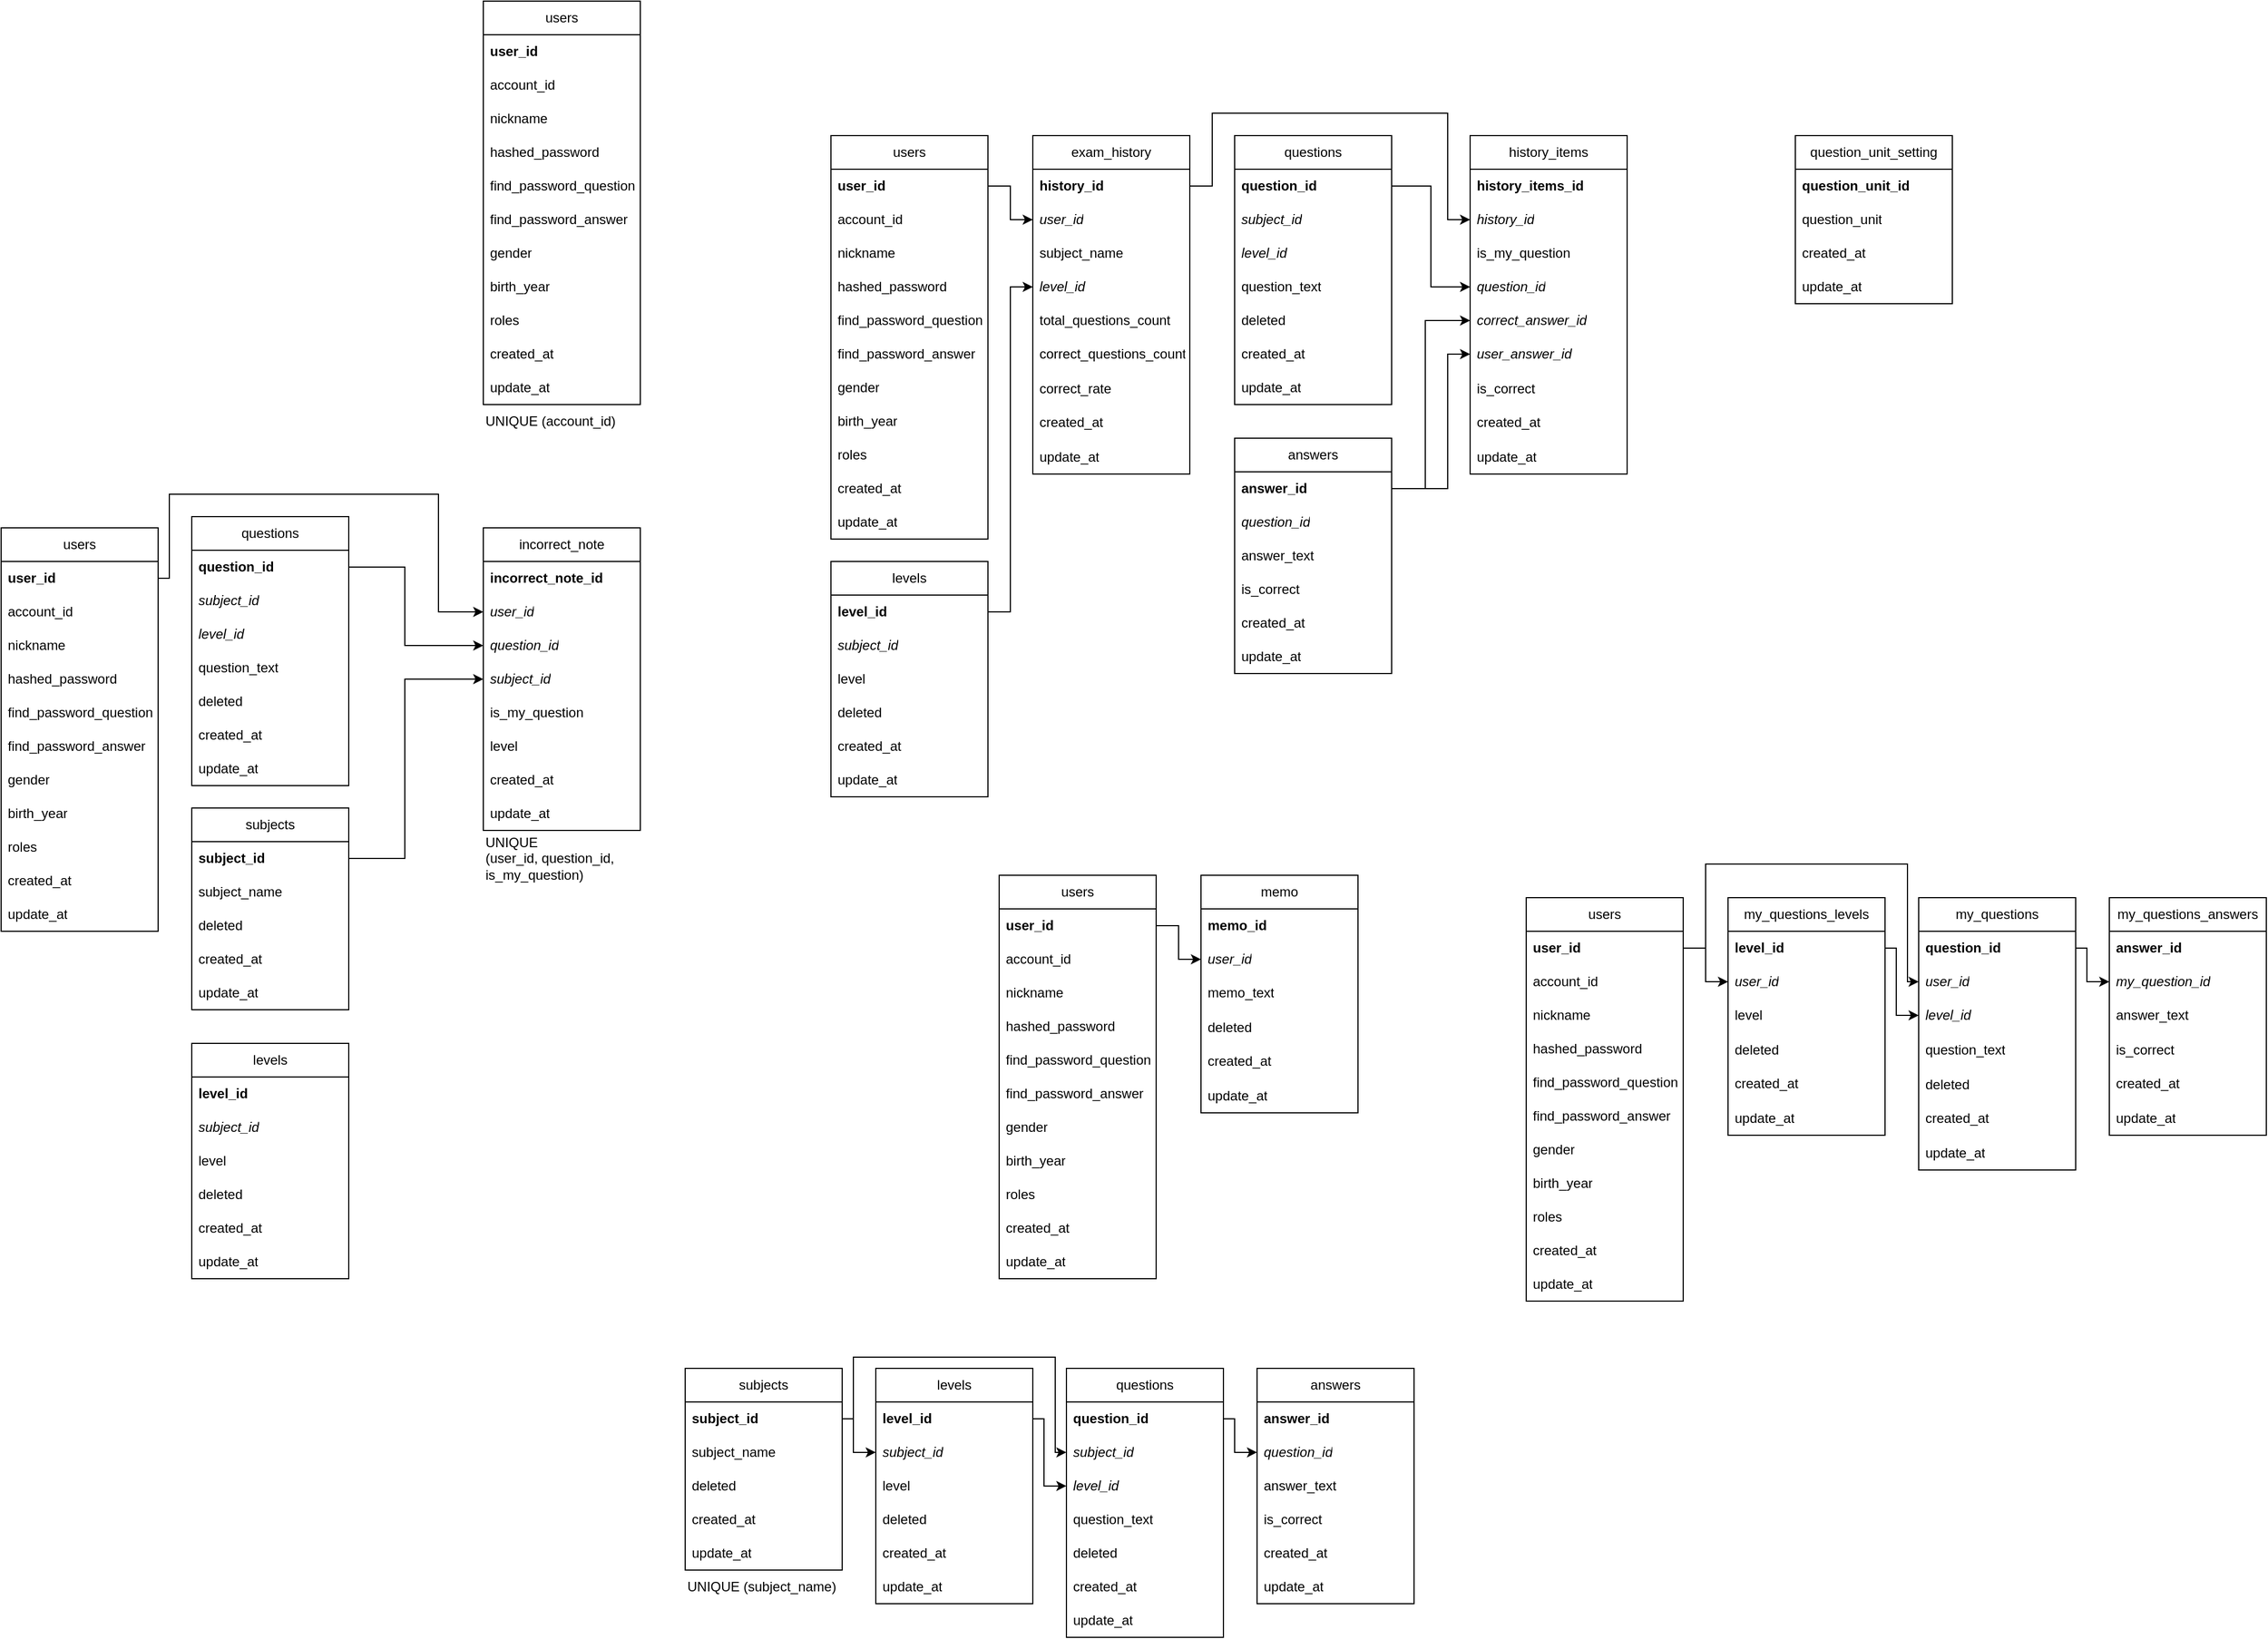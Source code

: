 <mxfile version="26.0.12">
  <diagram name="페이지-1" id="cPsiHw71rgnW8N-4dkOa">
    <mxGraphModel dx="2043" dy="2521" grid="1" gridSize="10" guides="1" tooltips="1" connect="1" arrows="1" fold="1" page="1" pageScale="1" pageWidth="827" pageHeight="1169" math="0" shadow="0">
      <root>
        <mxCell id="0" />
        <mxCell id="1" parent="0" />
        <mxCell id="VqnIIqxPbUTuVzLRbCaJ-1" value="users" style="swimlane;fontStyle=0;childLayout=stackLayout;horizontal=1;startSize=30;horizontalStack=0;resizeParent=1;resizeParentMax=0;resizeLast=0;collapsible=1;marginBottom=0;whiteSpace=wrap;html=1;" parent="1" vertex="1">
          <mxGeometry x="-720" y="410" width="140" height="360" as="geometry">
            <mxRectangle x="590" y="360" width="70" height="30" as="alternateBounds" />
          </mxGeometry>
        </mxCell>
        <mxCell id="VqnIIqxPbUTuVzLRbCaJ-2" value="&lt;b&gt;user_id&lt;/b&gt;" style="text;strokeColor=none;fillColor=none;align=left;verticalAlign=middle;spacingLeft=4;spacingRight=4;overflow=hidden;points=[[0,0.5],[1,0.5]];portConstraint=eastwest;rotatable=0;whiteSpace=wrap;html=1;" parent="VqnIIqxPbUTuVzLRbCaJ-1" vertex="1">
          <mxGeometry y="30" width="140" height="30" as="geometry" />
        </mxCell>
        <mxCell id="VqnIIqxPbUTuVzLRbCaJ-3" value="account_id" style="text;strokeColor=none;fillColor=none;align=left;verticalAlign=middle;spacingLeft=4;spacingRight=4;overflow=hidden;points=[[0,0.5],[1,0.5]];portConstraint=eastwest;rotatable=0;whiteSpace=wrap;html=1;" parent="VqnIIqxPbUTuVzLRbCaJ-1" vertex="1">
          <mxGeometry y="60" width="140" height="30" as="geometry" />
        </mxCell>
        <mxCell id="VqnIIqxPbUTuVzLRbCaJ-4" value="nickname" style="text;strokeColor=none;fillColor=none;align=left;verticalAlign=middle;spacingLeft=4;spacingRight=4;overflow=hidden;points=[[0,0.5],[1,0.5]];portConstraint=eastwest;rotatable=0;whiteSpace=wrap;html=1;" parent="VqnIIqxPbUTuVzLRbCaJ-1" vertex="1">
          <mxGeometry y="90" width="140" height="30" as="geometry" />
        </mxCell>
        <mxCell id="VqnIIqxPbUTuVzLRbCaJ-5" value="hashed_password" style="text;strokeColor=none;fillColor=none;align=left;verticalAlign=middle;spacingLeft=4;spacingRight=4;overflow=hidden;points=[[0,0.5],[1,0.5]];portConstraint=eastwest;rotatable=0;whiteSpace=wrap;html=1;" parent="VqnIIqxPbUTuVzLRbCaJ-1" vertex="1">
          <mxGeometry y="120" width="140" height="30" as="geometry" />
        </mxCell>
        <mxCell id="VqnIIqxPbUTuVzLRbCaJ-6" value="find_password_question" style="text;strokeColor=none;fillColor=none;align=left;verticalAlign=middle;spacingLeft=4;spacingRight=4;overflow=hidden;points=[[0,0.5],[1,0.5]];portConstraint=eastwest;rotatable=0;whiteSpace=wrap;html=1;" parent="VqnIIqxPbUTuVzLRbCaJ-1" vertex="1">
          <mxGeometry y="150" width="140" height="30" as="geometry" />
        </mxCell>
        <mxCell id="VqnIIqxPbUTuVzLRbCaJ-7" value="find_password_answer" style="text;strokeColor=none;fillColor=none;align=left;verticalAlign=middle;spacingLeft=4;spacingRight=4;overflow=hidden;points=[[0,0.5],[1,0.5]];portConstraint=eastwest;rotatable=0;whiteSpace=wrap;html=1;" parent="VqnIIqxPbUTuVzLRbCaJ-1" vertex="1">
          <mxGeometry y="180" width="140" height="30" as="geometry" />
        </mxCell>
        <mxCell id="VqnIIqxPbUTuVzLRbCaJ-8" value="gender" style="text;strokeColor=none;fillColor=none;align=left;verticalAlign=middle;spacingLeft=4;spacingRight=4;overflow=hidden;points=[[0,0.5],[1,0.5]];portConstraint=eastwest;rotatable=0;whiteSpace=wrap;html=1;" parent="VqnIIqxPbUTuVzLRbCaJ-1" vertex="1">
          <mxGeometry y="210" width="140" height="30" as="geometry" />
        </mxCell>
        <mxCell id="VqnIIqxPbUTuVzLRbCaJ-9" value="birth_year" style="text;strokeColor=none;fillColor=none;align=left;verticalAlign=middle;spacingLeft=4;spacingRight=4;overflow=hidden;points=[[0,0.5],[1,0.5]];portConstraint=eastwest;rotatable=0;whiteSpace=wrap;html=1;" parent="VqnIIqxPbUTuVzLRbCaJ-1" vertex="1">
          <mxGeometry y="240" width="140" height="30" as="geometry" />
        </mxCell>
        <mxCell id="VqnIIqxPbUTuVzLRbCaJ-10" value="roles" style="text;strokeColor=none;fillColor=none;align=left;verticalAlign=middle;spacingLeft=4;spacingRight=4;overflow=hidden;points=[[0,0.5],[1,0.5]];portConstraint=eastwest;rotatable=0;whiteSpace=wrap;html=1;" parent="VqnIIqxPbUTuVzLRbCaJ-1" vertex="1">
          <mxGeometry y="270" width="140" height="30" as="geometry" />
        </mxCell>
        <mxCell id="VqnIIqxPbUTuVzLRbCaJ-11" value="created_at" style="text;strokeColor=none;fillColor=none;align=left;verticalAlign=middle;spacingLeft=4;spacingRight=4;overflow=hidden;points=[[0,0.5],[1,0.5]];portConstraint=eastwest;rotatable=0;whiteSpace=wrap;html=1;" parent="VqnIIqxPbUTuVzLRbCaJ-1" vertex="1">
          <mxGeometry y="300" width="140" height="30" as="geometry" />
        </mxCell>
        <mxCell id="VqnIIqxPbUTuVzLRbCaJ-12" value="update_at" style="text;strokeColor=none;fillColor=none;align=left;verticalAlign=middle;spacingLeft=4;spacingRight=4;overflow=hidden;points=[[0,0.5],[1,0.5]];portConstraint=eastwest;rotatable=0;whiteSpace=wrap;html=1;" parent="VqnIIqxPbUTuVzLRbCaJ-1" vertex="1">
          <mxGeometry y="330" width="140" height="30" as="geometry" />
        </mxCell>
        <mxCell id="VqnIIqxPbUTuVzLRbCaJ-22" value="subjects" style="swimlane;fontStyle=0;childLayout=stackLayout;horizontal=1;startSize=30;horizontalStack=0;resizeParent=1;resizeParentMax=0;resizeLast=0;collapsible=1;marginBottom=0;whiteSpace=wrap;html=1;" parent="1" vertex="1">
          <mxGeometry x="-550" y="660" width="140" height="180" as="geometry" />
        </mxCell>
        <mxCell id="VqnIIqxPbUTuVzLRbCaJ-23" value="&lt;b&gt;subject_id&lt;/b&gt;" style="text;strokeColor=none;fillColor=none;align=left;verticalAlign=middle;spacingLeft=4;spacingRight=4;overflow=hidden;points=[[0,0.5],[1,0.5]];portConstraint=eastwest;rotatable=0;whiteSpace=wrap;html=1;" parent="VqnIIqxPbUTuVzLRbCaJ-22" vertex="1">
          <mxGeometry y="30" width="140" height="30" as="geometry" />
        </mxCell>
        <mxCell id="VqnIIqxPbUTuVzLRbCaJ-24" value="subject_name" style="text;strokeColor=none;fillColor=none;align=left;verticalAlign=middle;spacingLeft=4;spacingRight=4;overflow=hidden;points=[[0,0.5],[1,0.5]];portConstraint=eastwest;rotatable=0;whiteSpace=wrap;html=1;" parent="VqnIIqxPbUTuVzLRbCaJ-22" vertex="1">
          <mxGeometry y="60" width="140" height="30" as="geometry" />
        </mxCell>
        <mxCell id="VqnIIqxPbUTuVzLRbCaJ-25" value="deleted" style="text;strokeColor=none;fillColor=none;align=left;verticalAlign=middle;spacingLeft=4;spacingRight=4;overflow=hidden;points=[[0,0.5],[1,0.5]];portConstraint=eastwest;rotatable=0;whiteSpace=wrap;html=1;" parent="VqnIIqxPbUTuVzLRbCaJ-22" vertex="1">
          <mxGeometry y="90" width="140" height="30" as="geometry" />
        </mxCell>
        <mxCell id="VqnIIqxPbUTuVzLRbCaJ-26" value="created_at" style="text;strokeColor=none;fillColor=none;align=left;verticalAlign=middle;spacingLeft=4;spacingRight=4;overflow=hidden;points=[[0,0.5],[1,0.5]];portConstraint=eastwest;rotatable=0;whiteSpace=wrap;html=1;" parent="VqnIIqxPbUTuVzLRbCaJ-22" vertex="1">
          <mxGeometry y="120" width="140" height="30" as="geometry" />
        </mxCell>
        <mxCell id="VqnIIqxPbUTuVzLRbCaJ-27" value="update_at" style="text;strokeColor=none;fillColor=none;align=left;verticalAlign=middle;spacingLeft=4;spacingRight=4;overflow=hidden;points=[[0,0.5],[1,0.5]];portConstraint=eastwest;rotatable=0;whiteSpace=wrap;html=1;" parent="VqnIIqxPbUTuVzLRbCaJ-22" vertex="1">
          <mxGeometry y="150" width="140" height="30" as="geometry" />
        </mxCell>
        <mxCell id="VqnIIqxPbUTuVzLRbCaJ-28" value="levels" style="swimlane;fontStyle=0;childLayout=stackLayout;horizontal=1;startSize=30;horizontalStack=0;resizeParent=1;resizeParentMax=0;resizeLast=0;collapsible=1;marginBottom=0;whiteSpace=wrap;html=1;" parent="1" vertex="1">
          <mxGeometry x="-550" y="870" width="140" height="210" as="geometry" />
        </mxCell>
        <mxCell id="VqnIIqxPbUTuVzLRbCaJ-29" value="&lt;b&gt;level_id&lt;/b&gt;" style="text;strokeColor=none;fillColor=none;align=left;verticalAlign=middle;spacingLeft=4;spacingRight=4;overflow=hidden;points=[[0,0.5],[1,0.5]];portConstraint=eastwest;rotatable=0;whiteSpace=wrap;html=1;" parent="VqnIIqxPbUTuVzLRbCaJ-28" vertex="1">
          <mxGeometry y="30" width="140" height="30" as="geometry" />
        </mxCell>
        <mxCell id="VqnIIqxPbUTuVzLRbCaJ-30" value="&lt;i&gt;subject_id&lt;/i&gt;" style="text;strokeColor=none;fillColor=none;align=left;verticalAlign=middle;spacingLeft=4;spacingRight=4;overflow=hidden;points=[[0,0.5],[1,0.5]];portConstraint=eastwest;rotatable=0;whiteSpace=wrap;html=1;" parent="VqnIIqxPbUTuVzLRbCaJ-28" vertex="1">
          <mxGeometry y="60" width="140" height="30" as="geometry" />
        </mxCell>
        <mxCell id="VqnIIqxPbUTuVzLRbCaJ-31" value="level" style="text;strokeColor=none;fillColor=none;align=left;verticalAlign=middle;spacingLeft=4;spacingRight=4;overflow=hidden;points=[[0,0.5],[1,0.5]];portConstraint=eastwest;rotatable=0;whiteSpace=wrap;html=1;" parent="VqnIIqxPbUTuVzLRbCaJ-28" vertex="1">
          <mxGeometry y="90" width="140" height="30" as="geometry" />
        </mxCell>
        <mxCell id="VqnIIqxPbUTuVzLRbCaJ-43" value="deleted" style="text;strokeColor=none;fillColor=none;align=left;verticalAlign=middle;spacingLeft=4;spacingRight=4;overflow=hidden;points=[[0,0.5],[1,0.5]];portConstraint=eastwest;rotatable=0;whiteSpace=wrap;html=1;" parent="VqnIIqxPbUTuVzLRbCaJ-28" vertex="1">
          <mxGeometry y="120" width="140" height="30" as="geometry" />
        </mxCell>
        <mxCell id="VqnIIqxPbUTuVzLRbCaJ-32" value="created_at" style="text;strokeColor=none;fillColor=none;align=left;verticalAlign=middle;spacingLeft=4;spacingRight=4;overflow=hidden;points=[[0,0.5],[1,0.5]];portConstraint=eastwest;rotatable=0;whiteSpace=wrap;html=1;" parent="VqnIIqxPbUTuVzLRbCaJ-28" vertex="1">
          <mxGeometry y="150" width="140" height="30" as="geometry" />
        </mxCell>
        <mxCell id="VqnIIqxPbUTuVzLRbCaJ-33" value="update_at" style="text;strokeColor=none;fillColor=none;align=left;verticalAlign=middle;spacingLeft=4;spacingRight=4;overflow=hidden;points=[[0,0.5],[1,0.5]];portConstraint=eastwest;rotatable=0;whiteSpace=wrap;html=1;" parent="VqnIIqxPbUTuVzLRbCaJ-28" vertex="1">
          <mxGeometry y="180" width="140" height="30" as="geometry" />
        </mxCell>
        <mxCell id="VqnIIqxPbUTuVzLRbCaJ-59" value="incorrect_note" style="swimlane;fontStyle=0;childLayout=stackLayout;horizontal=1;startSize=30;horizontalStack=0;resizeParent=1;resizeParentMax=0;resizeLast=0;collapsible=1;marginBottom=0;whiteSpace=wrap;html=1;" parent="1" vertex="1">
          <mxGeometry x="-290" y="410" width="140" height="270" as="geometry" />
        </mxCell>
        <mxCell id="VqnIIqxPbUTuVzLRbCaJ-60" value="&lt;b&gt;incorrect_note_id&lt;/b&gt;" style="text;strokeColor=none;fillColor=none;align=left;verticalAlign=middle;spacingLeft=4;spacingRight=4;overflow=hidden;points=[[0,0.5],[1,0.5]];portConstraint=eastwest;rotatable=0;whiteSpace=wrap;html=1;" parent="VqnIIqxPbUTuVzLRbCaJ-59" vertex="1">
          <mxGeometry y="30" width="140" height="30" as="geometry" />
        </mxCell>
        <mxCell id="VqnIIqxPbUTuVzLRbCaJ-62" value="&lt;i&gt;user_id&lt;/i&gt;" style="text;strokeColor=none;fillColor=none;align=left;verticalAlign=middle;spacingLeft=4;spacingRight=4;overflow=hidden;points=[[0,0.5],[1,0.5]];portConstraint=eastwest;rotatable=0;whiteSpace=wrap;html=1;" parent="VqnIIqxPbUTuVzLRbCaJ-59" vertex="1">
          <mxGeometry y="60" width="140" height="30" as="geometry" />
        </mxCell>
        <mxCell id="VqnIIqxPbUTuVzLRbCaJ-61" value="&lt;i&gt;question_id&lt;/i&gt;" style="text;strokeColor=none;fillColor=none;align=left;verticalAlign=middle;spacingLeft=4;spacingRight=4;overflow=hidden;points=[[0,0.5],[1,0.5]];portConstraint=eastwest;rotatable=0;whiteSpace=wrap;html=1;" parent="VqnIIqxPbUTuVzLRbCaJ-59" vertex="1">
          <mxGeometry y="90" width="140" height="30" as="geometry" />
        </mxCell>
        <mxCell id="VqnIIqxPbUTuVzLRbCaJ-63" value="&lt;i&gt;subject_id&lt;/i&gt;" style="text;strokeColor=none;fillColor=none;align=left;verticalAlign=middle;spacingLeft=4;spacingRight=4;overflow=hidden;points=[[0,0.5],[1,0.5]];portConstraint=eastwest;rotatable=0;whiteSpace=wrap;html=1;" parent="VqnIIqxPbUTuVzLRbCaJ-59" vertex="1">
          <mxGeometry y="120" width="140" height="30" as="geometry" />
        </mxCell>
        <mxCell id="VqnIIqxPbUTuVzLRbCaJ-67" value="is_my_question" style="text;strokeColor=none;fillColor=none;align=left;verticalAlign=middle;spacingLeft=4;spacingRight=4;overflow=hidden;points=[[0,0.5],[1,0.5]];portConstraint=eastwest;rotatable=0;whiteSpace=wrap;html=1;" parent="VqnIIqxPbUTuVzLRbCaJ-59" vertex="1">
          <mxGeometry y="150" width="140" height="30" as="geometry" />
        </mxCell>
        <mxCell id="VqnIIqxPbUTuVzLRbCaJ-68" value="level" style="text;strokeColor=none;fillColor=none;align=left;verticalAlign=middle;spacingLeft=4;spacingRight=4;overflow=hidden;points=[[0,0.5],[1,0.5]];portConstraint=eastwest;rotatable=0;whiteSpace=wrap;html=1;" parent="VqnIIqxPbUTuVzLRbCaJ-59" vertex="1">
          <mxGeometry y="180" width="140" height="30" as="geometry" />
        </mxCell>
        <mxCell id="VqnIIqxPbUTuVzLRbCaJ-64" value="created_at" style="text;strokeColor=none;fillColor=none;align=left;verticalAlign=middle;spacingLeft=4;spacingRight=4;overflow=hidden;points=[[0,0.5],[1,0.5]];portConstraint=eastwest;rotatable=0;whiteSpace=wrap;html=1;" parent="VqnIIqxPbUTuVzLRbCaJ-59" vertex="1">
          <mxGeometry y="210" width="140" height="30" as="geometry" />
        </mxCell>
        <mxCell id="VqnIIqxPbUTuVzLRbCaJ-65" value="update_at" style="text;strokeColor=none;fillColor=none;align=left;verticalAlign=middle;spacingLeft=4;spacingRight=4;overflow=hidden;points=[[0,0.5],[1,0.5]];portConstraint=eastwest;rotatable=0;whiteSpace=wrap;html=1;" parent="VqnIIqxPbUTuVzLRbCaJ-59" vertex="1">
          <mxGeometry y="240" width="140" height="30" as="geometry" />
        </mxCell>
        <mxCell id="VqnIIqxPbUTuVzLRbCaJ-70" value="UNIQUE&lt;div&gt;(user_id, question_id, is_my_question)&lt;/div&gt;" style="text;html=1;align=left;verticalAlign=middle;whiteSpace=wrap;rounded=0;" parent="1" vertex="1">
          <mxGeometry x="-290" y="690" width="140" height="30" as="geometry" />
        </mxCell>
        <mxCell id="VqnIIqxPbUTuVzLRbCaJ-71" value="exam_history" style="swimlane;fontStyle=0;childLayout=stackLayout;horizontal=1;startSize=30;horizontalStack=0;resizeParent=1;resizeParentMax=0;resizeLast=0;collapsible=1;marginBottom=0;whiteSpace=wrap;html=1;" parent="1" vertex="1">
          <mxGeometry x="200" y="60" width="140" height="302" as="geometry" />
        </mxCell>
        <mxCell id="VqnIIqxPbUTuVzLRbCaJ-72" value="&lt;b&gt;history_id&lt;/b&gt;" style="text;strokeColor=none;fillColor=none;align=left;verticalAlign=middle;spacingLeft=4;spacingRight=4;overflow=hidden;points=[[0,0.5],[1,0.5]];portConstraint=eastwest;rotatable=0;whiteSpace=wrap;html=1;" parent="VqnIIqxPbUTuVzLRbCaJ-71" vertex="1">
          <mxGeometry y="30" width="140" height="30" as="geometry" />
        </mxCell>
        <mxCell id="VqnIIqxPbUTuVzLRbCaJ-73" value="&lt;i style=&quot;&quot;&gt;user_id&lt;/i&gt;" style="text;strokeColor=none;fillColor=none;align=left;verticalAlign=middle;spacingLeft=4;spacingRight=4;overflow=hidden;points=[[0,0.5],[1,0.5]];portConstraint=eastwest;rotatable=0;whiteSpace=wrap;html=1;" parent="VqnIIqxPbUTuVzLRbCaJ-71" vertex="1">
          <mxGeometry y="60" width="140" height="30" as="geometry" />
        </mxCell>
        <mxCell id="VqnIIqxPbUTuVzLRbCaJ-74" value="subject_name" style="text;strokeColor=none;fillColor=none;align=left;verticalAlign=middle;spacingLeft=4;spacingRight=4;overflow=hidden;points=[[0,0.5],[1,0.5]];portConstraint=eastwest;rotatable=0;whiteSpace=wrap;html=1;" parent="VqnIIqxPbUTuVzLRbCaJ-71" vertex="1">
          <mxGeometry y="90" width="140" height="30" as="geometry" />
        </mxCell>
        <mxCell id="VqnIIqxPbUTuVzLRbCaJ-75" value="&lt;i&gt;level_id&lt;/i&gt;" style="text;strokeColor=none;fillColor=none;align=left;verticalAlign=middle;spacingLeft=4;spacingRight=4;overflow=hidden;points=[[0,0.5],[1,0.5]];portConstraint=eastwest;rotatable=0;whiteSpace=wrap;html=1;" parent="VqnIIqxPbUTuVzLRbCaJ-71" vertex="1">
          <mxGeometry y="120" width="140" height="30" as="geometry" />
        </mxCell>
        <mxCell id="VqnIIqxPbUTuVzLRbCaJ-76" value="total_questions_count" style="text;strokeColor=none;fillColor=none;align=left;verticalAlign=middle;spacingLeft=4;spacingRight=4;overflow=hidden;points=[[0,0.5],[1,0.5]];portConstraint=eastwest;rotatable=0;whiteSpace=wrap;html=1;" parent="VqnIIqxPbUTuVzLRbCaJ-71" vertex="1">
          <mxGeometry y="150" width="140" height="30" as="geometry" />
        </mxCell>
        <mxCell id="VqnIIqxPbUTuVzLRbCaJ-77" value="correct_questions_count" style="text;strokeColor=none;fillColor=none;align=left;verticalAlign=middle;spacingLeft=4;spacingRight=4;overflow=hidden;points=[[0,0.5],[1,0.5]];portConstraint=eastwest;rotatable=0;whiteSpace=wrap;html=1;" parent="VqnIIqxPbUTuVzLRbCaJ-71" vertex="1">
          <mxGeometry y="180" width="140" height="30" as="geometry" />
        </mxCell>
        <mxCell id="VqnIIqxPbUTuVzLRbCaJ-80" value="correct_rate" style="text;strokeColor=none;fillColor=none;align=left;verticalAlign=middle;spacingLeft=4;spacingRight=4;overflow=hidden;points=[[0,0.5],[1,0.5]];portConstraint=eastwest;rotatable=0;whiteSpace=wrap;html=1;" parent="VqnIIqxPbUTuVzLRbCaJ-71" vertex="1">
          <mxGeometry y="210" width="140" height="31" as="geometry" />
        </mxCell>
        <mxCell id="VqnIIqxPbUTuVzLRbCaJ-78" value="created_at" style="text;strokeColor=none;fillColor=none;align=left;verticalAlign=middle;spacingLeft=4;spacingRight=4;overflow=hidden;points=[[0,0.5],[1,0.5]];portConstraint=eastwest;rotatable=0;whiteSpace=wrap;html=1;" parent="VqnIIqxPbUTuVzLRbCaJ-71" vertex="1">
          <mxGeometry y="241" width="140" height="30" as="geometry" />
        </mxCell>
        <mxCell id="VqnIIqxPbUTuVzLRbCaJ-79" value="update_at" style="text;strokeColor=none;fillColor=none;align=left;verticalAlign=middle;spacingLeft=4;spacingRight=4;overflow=hidden;points=[[0,0.5],[1,0.5]];portConstraint=eastwest;rotatable=0;whiteSpace=wrap;html=1;" parent="VqnIIqxPbUTuVzLRbCaJ-71" vertex="1">
          <mxGeometry y="271" width="140" height="31" as="geometry" />
        </mxCell>
        <mxCell id="VqnIIqxPbUTuVzLRbCaJ-81" value="history_items" style="swimlane;fontStyle=0;childLayout=stackLayout;horizontal=1;startSize=30;horizontalStack=0;resizeParent=1;resizeParentMax=0;resizeLast=0;collapsible=1;marginBottom=0;whiteSpace=wrap;html=1;" parent="1" vertex="1">
          <mxGeometry x="590" y="60" width="140" height="302" as="geometry" />
        </mxCell>
        <mxCell id="VqnIIqxPbUTuVzLRbCaJ-83" value="&lt;b&gt;history_items_id&lt;/b&gt;" style="text;strokeColor=none;fillColor=none;align=left;verticalAlign=middle;spacingLeft=4;spacingRight=4;overflow=hidden;points=[[0,0.5],[1,0.5]];portConstraint=eastwest;rotatable=0;whiteSpace=wrap;html=1;" parent="VqnIIqxPbUTuVzLRbCaJ-81" vertex="1">
          <mxGeometry y="30" width="140" height="30" as="geometry" />
        </mxCell>
        <mxCell id="VqnIIqxPbUTuVzLRbCaJ-82" value="&lt;i&gt;history_id&lt;/i&gt;" style="text;strokeColor=none;fillColor=none;align=left;verticalAlign=middle;spacingLeft=4;spacingRight=4;overflow=hidden;points=[[0,0.5],[1,0.5]];portConstraint=eastwest;rotatable=0;whiteSpace=wrap;html=1;" parent="VqnIIqxPbUTuVzLRbCaJ-81" vertex="1">
          <mxGeometry y="60" width="140" height="30" as="geometry" />
        </mxCell>
        <mxCell id="VqnIIqxPbUTuVzLRbCaJ-84" value="is_my_question" style="text;strokeColor=none;fillColor=none;align=left;verticalAlign=middle;spacingLeft=4;spacingRight=4;overflow=hidden;points=[[0,0.5],[1,0.5]];portConstraint=eastwest;rotatable=0;whiteSpace=wrap;html=1;" parent="VqnIIqxPbUTuVzLRbCaJ-81" vertex="1">
          <mxGeometry y="90" width="140" height="30" as="geometry" />
        </mxCell>
        <mxCell id="VqnIIqxPbUTuVzLRbCaJ-85" value="&lt;i&gt;question_id&lt;/i&gt;" style="text;strokeColor=none;fillColor=none;align=left;verticalAlign=middle;spacingLeft=4;spacingRight=4;overflow=hidden;points=[[0,0.5],[1,0.5]];portConstraint=eastwest;rotatable=0;whiteSpace=wrap;html=1;" parent="VqnIIqxPbUTuVzLRbCaJ-81" vertex="1">
          <mxGeometry y="120" width="140" height="30" as="geometry" />
        </mxCell>
        <mxCell id="VqnIIqxPbUTuVzLRbCaJ-86" value="&lt;i&gt;correct_answer_id&lt;/i&gt;" style="text;strokeColor=none;fillColor=none;align=left;verticalAlign=middle;spacingLeft=4;spacingRight=4;overflow=hidden;points=[[0,0.5],[1,0.5]];portConstraint=eastwest;rotatable=0;whiteSpace=wrap;html=1;" parent="VqnIIqxPbUTuVzLRbCaJ-81" vertex="1">
          <mxGeometry y="150" width="140" height="30" as="geometry" />
        </mxCell>
        <mxCell id="VqnIIqxPbUTuVzLRbCaJ-87" value="&lt;i&gt;user_answer_id&lt;/i&gt;" style="text;strokeColor=none;fillColor=none;align=left;verticalAlign=middle;spacingLeft=4;spacingRight=4;overflow=hidden;points=[[0,0.5],[1,0.5]];portConstraint=eastwest;rotatable=0;whiteSpace=wrap;html=1;" parent="VqnIIqxPbUTuVzLRbCaJ-81" vertex="1">
          <mxGeometry y="180" width="140" height="30" as="geometry" />
        </mxCell>
        <mxCell id="VqnIIqxPbUTuVzLRbCaJ-88" value="is_correct" style="text;strokeColor=none;fillColor=none;align=left;verticalAlign=middle;spacingLeft=4;spacingRight=4;overflow=hidden;points=[[0,0.5],[1,0.5]];portConstraint=eastwest;rotatable=0;whiteSpace=wrap;html=1;" parent="VqnIIqxPbUTuVzLRbCaJ-81" vertex="1">
          <mxGeometry y="210" width="140" height="31" as="geometry" />
        </mxCell>
        <mxCell id="VqnIIqxPbUTuVzLRbCaJ-89" value="created_at" style="text;strokeColor=none;fillColor=none;align=left;verticalAlign=middle;spacingLeft=4;spacingRight=4;overflow=hidden;points=[[0,0.5],[1,0.5]];portConstraint=eastwest;rotatable=0;whiteSpace=wrap;html=1;" parent="VqnIIqxPbUTuVzLRbCaJ-81" vertex="1">
          <mxGeometry y="241" width="140" height="30" as="geometry" />
        </mxCell>
        <mxCell id="VqnIIqxPbUTuVzLRbCaJ-90" value="update_at" style="text;strokeColor=none;fillColor=none;align=left;verticalAlign=middle;spacingLeft=4;spacingRight=4;overflow=hidden;points=[[0,0.5],[1,0.5]];portConstraint=eastwest;rotatable=0;whiteSpace=wrap;html=1;" parent="VqnIIqxPbUTuVzLRbCaJ-81" vertex="1">
          <mxGeometry y="271" width="140" height="31" as="geometry" />
        </mxCell>
        <mxCell id="VqnIIqxPbUTuVzLRbCaJ-91" value="memo" style="swimlane;fontStyle=0;childLayout=stackLayout;horizontal=1;startSize=30;horizontalStack=0;resizeParent=1;resizeParentMax=0;resizeLast=0;collapsible=1;marginBottom=0;whiteSpace=wrap;html=1;" parent="1" vertex="1">
          <mxGeometry x="350" y="720" width="140" height="212" as="geometry" />
        </mxCell>
        <mxCell id="VqnIIqxPbUTuVzLRbCaJ-92" value="&lt;b&gt;memo_id&lt;/b&gt;" style="text;strokeColor=none;fillColor=none;align=left;verticalAlign=middle;spacingLeft=4;spacingRight=4;overflow=hidden;points=[[0,0.5],[1,0.5]];portConstraint=eastwest;rotatable=0;whiteSpace=wrap;html=1;" parent="VqnIIqxPbUTuVzLRbCaJ-91" vertex="1">
          <mxGeometry y="30" width="140" height="30" as="geometry" />
        </mxCell>
        <mxCell id="VqnIIqxPbUTuVzLRbCaJ-93" value="&lt;i&gt;user_id&lt;/i&gt;" style="text;strokeColor=none;fillColor=none;align=left;verticalAlign=middle;spacingLeft=4;spacingRight=4;overflow=hidden;points=[[0,0.5],[1,0.5]];portConstraint=eastwest;rotatable=0;whiteSpace=wrap;html=1;" parent="VqnIIqxPbUTuVzLRbCaJ-91" vertex="1">
          <mxGeometry y="60" width="140" height="30" as="geometry" />
        </mxCell>
        <mxCell id="VqnIIqxPbUTuVzLRbCaJ-94" value="memo_text" style="text;strokeColor=none;fillColor=none;align=left;verticalAlign=middle;spacingLeft=4;spacingRight=4;overflow=hidden;points=[[0,0.5],[1,0.5]];portConstraint=eastwest;rotatable=0;whiteSpace=wrap;html=1;" parent="VqnIIqxPbUTuVzLRbCaJ-91" vertex="1">
          <mxGeometry y="90" width="140" height="30" as="geometry" />
        </mxCell>
        <mxCell id="VqnIIqxPbUTuVzLRbCaJ-98" value="deleted" style="text;strokeColor=none;fillColor=none;align=left;verticalAlign=middle;spacingLeft=4;spacingRight=4;overflow=hidden;points=[[0,0.5],[1,0.5]];portConstraint=eastwest;rotatable=0;whiteSpace=wrap;html=1;" parent="VqnIIqxPbUTuVzLRbCaJ-91" vertex="1">
          <mxGeometry y="120" width="140" height="31" as="geometry" />
        </mxCell>
        <mxCell id="VqnIIqxPbUTuVzLRbCaJ-99" value="created_at" style="text;strokeColor=none;fillColor=none;align=left;verticalAlign=middle;spacingLeft=4;spacingRight=4;overflow=hidden;points=[[0,0.5],[1,0.5]];portConstraint=eastwest;rotatable=0;whiteSpace=wrap;html=1;" parent="VqnIIqxPbUTuVzLRbCaJ-91" vertex="1">
          <mxGeometry y="151" width="140" height="30" as="geometry" />
        </mxCell>
        <mxCell id="VqnIIqxPbUTuVzLRbCaJ-100" value="update_at" style="text;strokeColor=none;fillColor=none;align=left;verticalAlign=middle;spacingLeft=4;spacingRight=4;overflow=hidden;points=[[0,0.5],[1,0.5]];portConstraint=eastwest;rotatable=0;whiteSpace=wrap;html=1;" parent="VqnIIqxPbUTuVzLRbCaJ-91" vertex="1">
          <mxGeometry y="181" width="140" height="31" as="geometry" />
        </mxCell>
        <mxCell id="VqnIIqxPbUTuVzLRbCaJ-101" value="my_questions_levels" style="swimlane;fontStyle=0;childLayout=stackLayout;horizontal=1;startSize=30;horizontalStack=0;resizeParent=1;resizeParentMax=0;resizeLast=0;collapsible=1;marginBottom=0;whiteSpace=wrap;html=1;" parent="1" vertex="1">
          <mxGeometry x="820" y="740" width="140" height="212" as="geometry" />
        </mxCell>
        <mxCell id="VqnIIqxPbUTuVzLRbCaJ-102" value="&lt;b&gt;level_id&lt;/b&gt;" style="text;strokeColor=none;fillColor=none;align=left;verticalAlign=middle;spacingLeft=4;spacingRight=4;overflow=hidden;points=[[0,0.5],[1,0.5]];portConstraint=eastwest;rotatable=0;whiteSpace=wrap;html=1;" parent="VqnIIqxPbUTuVzLRbCaJ-101" vertex="1">
          <mxGeometry y="30" width="140" height="30" as="geometry" />
        </mxCell>
        <mxCell id="VqnIIqxPbUTuVzLRbCaJ-103" value="&lt;i&gt;user_id&lt;/i&gt;" style="text;strokeColor=none;fillColor=none;align=left;verticalAlign=middle;spacingLeft=4;spacingRight=4;overflow=hidden;points=[[0,0.5],[1,0.5]];portConstraint=eastwest;rotatable=0;whiteSpace=wrap;html=1;" parent="VqnIIqxPbUTuVzLRbCaJ-101" vertex="1">
          <mxGeometry y="60" width="140" height="30" as="geometry" />
        </mxCell>
        <mxCell id="VqnIIqxPbUTuVzLRbCaJ-104" value="level" style="text;strokeColor=none;fillColor=none;align=left;verticalAlign=middle;spacingLeft=4;spacingRight=4;overflow=hidden;points=[[0,0.5],[1,0.5]];portConstraint=eastwest;rotatable=0;whiteSpace=wrap;html=1;" parent="VqnIIqxPbUTuVzLRbCaJ-101" vertex="1">
          <mxGeometry y="90" width="140" height="30" as="geometry" />
        </mxCell>
        <mxCell id="VqnIIqxPbUTuVzLRbCaJ-105" value="deleted" style="text;strokeColor=none;fillColor=none;align=left;verticalAlign=middle;spacingLeft=4;spacingRight=4;overflow=hidden;points=[[0,0.5],[1,0.5]];portConstraint=eastwest;rotatable=0;whiteSpace=wrap;html=1;" parent="VqnIIqxPbUTuVzLRbCaJ-101" vertex="1">
          <mxGeometry y="120" width="140" height="31" as="geometry" />
        </mxCell>
        <mxCell id="VqnIIqxPbUTuVzLRbCaJ-106" value="created_at" style="text;strokeColor=none;fillColor=none;align=left;verticalAlign=middle;spacingLeft=4;spacingRight=4;overflow=hidden;points=[[0,0.5],[1,0.5]];portConstraint=eastwest;rotatable=0;whiteSpace=wrap;html=1;" parent="VqnIIqxPbUTuVzLRbCaJ-101" vertex="1">
          <mxGeometry y="151" width="140" height="30" as="geometry" />
        </mxCell>
        <mxCell id="VqnIIqxPbUTuVzLRbCaJ-107" value="update_at" style="text;strokeColor=none;fillColor=none;align=left;verticalAlign=middle;spacingLeft=4;spacingRight=4;overflow=hidden;points=[[0,0.5],[1,0.5]];portConstraint=eastwest;rotatable=0;whiteSpace=wrap;html=1;" parent="VqnIIqxPbUTuVzLRbCaJ-101" vertex="1">
          <mxGeometry y="181" width="140" height="31" as="geometry" />
        </mxCell>
        <mxCell id="VqnIIqxPbUTuVzLRbCaJ-108" value="my_questions" style="swimlane;fontStyle=0;childLayout=stackLayout;horizontal=1;startSize=30;horizontalStack=0;resizeParent=1;resizeParentMax=0;resizeLast=0;collapsible=1;marginBottom=0;whiteSpace=wrap;html=1;" parent="1" vertex="1">
          <mxGeometry x="990" y="740" width="140" height="243" as="geometry" />
        </mxCell>
        <mxCell id="VqnIIqxPbUTuVzLRbCaJ-109" value="&lt;b&gt;question_id&lt;/b&gt;" style="text;strokeColor=none;fillColor=none;align=left;verticalAlign=middle;spacingLeft=4;spacingRight=4;overflow=hidden;points=[[0,0.5],[1,0.5]];portConstraint=eastwest;rotatable=0;whiteSpace=wrap;html=1;" parent="VqnIIqxPbUTuVzLRbCaJ-108" vertex="1">
          <mxGeometry y="30" width="140" height="30" as="geometry" />
        </mxCell>
        <mxCell id="VqnIIqxPbUTuVzLRbCaJ-110" value="&lt;i&gt;user_id&lt;/i&gt;" style="text;strokeColor=none;fillColor=none;align=left;verticalAlign=middle;spacingLeft=4;spacingRight=4;overflow=hidden;points=[[0,0.5],[1,0.5]];portConstraint=eastwest;rotatable=0;whiteSpace=wrap;html=1;" parent="VqnIIqxPbUTuVzLRbCaJ-108" vertex="1">
          <mxGeometry y="60" width="140" height="30" as="geometry" />
        </mxCell>
        <mxCell id="VqnIIqxPbUTuVzLRbCaJ-111" value="&lt;i&gt;level_id&lt;/i&gt;" style="text;strokeColor=none;fillColor=none;align=left;verticalAlign=middle;spacingLeft=4;spacingRight=4;overflow=hidden;points=[[0,0.5],[1,0.5]];portConstraint=eastwest;rotatable=0;whiteSpace=wrap;html=1;" parent="VqnIIqxPbUTuVzLRbCaJ-108" vertex="1">
          <mxGeometry y="90" width="140" height="30" as="geometry" />
        </mxCell>
        <mxCell id="VqnIIqxPbUTuVzLRbCaJ-112" value="question_text" style="text;strokeColor=none;fillColor=none;align=left;verticalAlign=middle;spacingLeft=4;spacingRight=4;overflow=hidden;points=[[0,0.5],[1,0.5]];portConstraint=eastwest;rotatable=0;whiteSpace=wrap;html=1;" parent="VqnIIqxPbUTuVzLRbCaJ-108" vertex="1">
          <mxGeometry y="120" width="140" height="31" as="geometry" />
        </mxCell>
        <mxCell id="VqnIIqxPbUTuVzLRbCaJ-115" value="deleted" style="text;strokeColor=none;fillColor=none;align=left;verticalAlign=middle;spacingLeft=4;spacingRight=4;overflow=hidden;points=[[0,0.5],[1,0.5]];portConstraint=eastwest;rotatable=0;whiteSpace=wrap;html=1;" parent="VqnIIqxPbUTuVzLRbCaJ-108" vertex="1">
          <mxGeometry y="151" width="140" height="31" as="geometry" />
        </mxCell>
        <mxCell id="VqnIIqxPbUTuVzLRbCaJ-113" value="created_at" style="text;strokeColor=none;fillColor=none;align=left;verticalAlign=middle;spacingLeft=4;spacingRight=4;overflow=hidden;points=[[0,0.5],[1,0.5]];portConstraint=eastwest;rotatable=0;whiteSpace=wrap;html=1;" parent="VqnIIqxPbUTuVzLRbCaJ-108" vertex="1">
          <mxGeometry y="182" width="140" height="30" as="geometry" />
        </mxCell>
        <mxCell id="VqnIIqxPbUTuVzLRbCaJ-114" value="update_at" style="text;strokeColor=none;fillColor=none;align=left;verticalAlign=middle;spacingLeft=4;spacingRight=4;overflow=hidden;points=[[0,0.5],[1,0.5]];portConstraint=eastwest;rotatable=0;whiteSpace=wrap;html=1;" parent="VqnIIqxPbUTuVzLRbCaJ-108" vertex="1">
          <mxGeometry y="212" width="140" height="31" as="geometry" />
        </mxCell>
        <mxCell id="VqnIIqxPbUTuVzLRbCaJ-116" value="my_questions_answers" style="swimlane;fontStyle=0;childLayout=stackLayout;horizontal=1;startSize=30;horizontalStack=0;resizeParent=1;resizeParentMax=0;resizeLast=0;collapsible=1;marginBottom=0;whiteSpace=wrap;html=1;" parent="1" vertex="1">
          <mxGeometry x="1160" y="740" width="140" height="212" as="geometry" />
        </mxCell>
        <mxCell id="VqnIIqxPbUTuVzLRbCaJ-119" value="&lt;b&gt;answer_id&lt;/b&gt;" style="text;strokeColor=none;fillColor=none;align=left;verticalAlign=middle;spacingLeft=4;spacingRight=4;overflow=hidden;points=[[0,0.5],[1,0.5]];portConstraint=eastwest;rotatable=0;whiteSpace=wrap;html=1;" parent="VqnIIqxPbUTuVzLRbCaJ-116" vertex="1">
          <mxGeometry y="30" width="140" height="30" as="geometry" />
        </mxCell>
        <mxCell id="VqnIIqxPbUTuVzLRbCaJ-117" value="&lt;i&gt;my_question_id&lt;/i&gt;" style="text;strokeColor=none;fillColor=none;align=left;verticalAlign=middle;spacingLeft=4;spacingRight=4;overflow=hidden;points=[[0,0.5],[1,0.5]];portConstraint=eastwest;rotatable=0;whiteSpace=wrap;html=1;" parent="VqnIIqxPbUTuVzLRbCaJ-116" vertex="1">
          <mxGeometry y="60" width="140" height="30" as="geometry" />
        </mxCell>
        <mxCell id="VqnIIqxPbUTuVzLRbCaJ-118" value="answer_text" style="text;strokeColor=none;fillColor=none;align=left;verticalAlign=middle;spacingLeft=4;spacingRight=4;overflow=hidden;points=[[0,0.5],[1,0.5]];portConstraint=eastwest;rotatable=0;whiteSpace=wrap;html=1;" parent="VqnIIqxPbUTuVzLRbCaJ-116" vertex="1">
          <mxGeometry y="90" width="140" height="30" as="geometry" />
        </mxCell>
        <mxCell id="VqnIIqxPbUTuVzLRbCaJ-120" value="is_correct" style="text;strokeColor=none;fillColor=none;align=left;verticalAlign=middle;spacingLeft=4;spacingRight=4;overflow=hidden;points=[[0,0.5],[1,0.5]];portConstraint=eastwest;rotatable=0;whiteSpace=wrap;html=1;" parent="VqnIIqxPbUTuVzLRbCaJ-116" vertex="1">
          <mxGeometry y="120" width="140" height="31" as="geometry" />
        </mxCell>
        <mxCell id="VqnIIqxPbUTuVzLRbCaJ-122" value="created_at" style="text;strokeColor=none;fillColor=none;align=left;verticalAlign=middle;spacingLeft=4;spacingRight=4;overflow=hidden;points=[[0,0.5],[1,0.5]];portConstraint=eastwest;rotatable=0;whiteSpace=wrap;html=1;" parent="VqnIIqxPbUTuVzLRbCaJ-116" vertex="1">
          <mxGeometry y="151" width="140" height="30" as="geometry" />
        </mxCell>
        <mxCell id="VqnIIqxPbUTuVzLRbCaJ-123" value="update_at" style="text;strokeColor=none;fillColor=none;align=left;verticalAlign=middle;spacingLeft=4;spacingRight=4;overflow=hidden;points=[[0,0.5],[1,0.5]];portConstraint=eastwest;rotatable=0;whiteSpace=wrap;html=1;" parent="VqnIIqxPbUTuVzLRbCaJ-116" vertex="1">
          <mxGeometry y="181" width="140" height="31" as="geometry" />
        </mxCell>
        <mxCell id="VqnIIqxPbUTuVzLRbCaJ-124" value="question_unit_setting" style="swimlane;fontStyle=0;childLayout=stackLayout;horizontal=1;startSize=30;horizontalStack=0;resizeParent=1;resizeParentMax=0;resizeLast=0;collapsible=1;marginBottom=0;whiteSpace=wrap;html=1;" parent="1" vertex="1">
          <mxGeometry x="880" y="60" width="140" height="150" as="geometry" />
        </mxCell>
        <mxCell id="VqnIIqxPbUTuVzLRbCaJ-125" value="&lt;b&gt;question_unit_id&lt;/b&gt;" style="text;strokeColor=none;fillColor=none;align=left;verticalAlign=middle;spacingLeft=4;spacingRight=4;overflow=hidden;points=[[0,0.5],[1,0.5]];portConstraint=eastwest;rotatable=0;whiteSpace=wrap;html=1;" parent="VqnIIqxPbUTuVzLRbCaJ-124" vertex="1">
          <mxGeometry y="30" width="140" height="30" as="geometry" />
        </mxCell>
        <mxCell id="VqnIIqxPbUTuVzLRbCaJ-126" value="question_unit" style="text;strokeColor=none;fillColor=none;align=left;verticalAlign=middle;spacingLeft=4;spacingRight=4;overflow=hidden;points=[[0,0.5],[1,0.5]];portConstraint=eastwest;rotatable=0;whiteSpace=wrap;html=1;" parent="VqnIIqxPbUTuVzLRbCaJ-124" vertex="1">
          <mxGeometry y="60" width="140" height="30" as="geometry" />
        </mxCell>
        <mxCell id="VqnIIqxPbUTuVzLRbCaJ-134" value="created_at" style="text;strokeColor=none;fillColor=none;align=left;verticalAlign=middle;spacingLeft=4;spacingRight=4;overflow=hidden;points=[[0,0.5],[1,0.5]];portConstraint=eastwest;rotatable=0;whiteSpace=wrap;html=1;" parent="VqnIIqxPbUTuVzLRbCaJ-124" vertex="1">
          <mxGeometry y="90" width="140" height="30" as="geometry" />
        </mxCell>
        <mxCell id="VqnIIqxPbUTuVzLRbCaJ-135" value="update_at" style="text;strokeColor=none;fillColor=none;align=left;verticalAlign=middle;spacingLeft=4;spacingRight=4;overflow=hidden;points=[[0,0.5],[1,0.5]];portConstraint=eastwest;rotatable=0;whiteSpace=wrap;html=1;" parent="VqnIIqxPbUTuVzLRbCaJ-124" vertex="1">
          <mxGeometry y="120" width="140" height="30" as="geometry" />
        </mxCell>
        <mxCell id="R99HiJ8Y6uTxvPn1321J-1" style="edgeStyle=orthogonalEdgeStyle;rounded=0;orthogonalLoop=1;jettySize=auto;html=1;exitX=1;exitY=0.5;exitDx=0;exitDy=0;entryX=0;entryY=0.5;entryDx=0;entryDy=0;" parent="1" source="VqnIIqxPbUTuVzLRbCaJ-2" target="VqnIIqxPbUTuVzLRbCaJ-62" edge="1">
          <mxGeometry relative="1" as="geometry">
            <Array as="points">
              <mxPoint x="-570" y="455" />
              <mxPoint x="-570" y="380" />
              <mxPoint x="-330" y="380" />
              <mxPoint x="-330" y="485" />
            </Array>
          </mxGeometry>
        </mxCell>
        <mxCell id="R99HiJ8Y6uTxvPn1321J-2" style="edgeStyle=orthogonalEdgeStyle;rounded=0;orthogonalLoop=1;jettySize=auto;html=1;exitX=1;exitY=0.5;exitDx=0;exitDy=0;entryX=0;entryY=0.5;entryDx=0;entryDy=0;" parent="1" source="VqnIIqxPbUTuVzLRbCaJ-23" target="VqnIIqxPbUTuVzLRbCaJ-63" edge="1">
          <mxGeometry relative="1" as="geometry">
            <Array as="points">
              <mxPoint x="-360" y="705" />
              <mxPoint x="-360" y="545" />
            </Array>
          </mxGeometry>
        </mxCell>
        <mxCell id="R99HiJ8Y6uTxvPn1321J-6" value="questions" style="swimlane;fontStyle=0;childLayout=stackLayout;horizontal=1;startSize=30;horizontalStack=0;resizeParent=1;resizeParentMax=0;resizeLast=0;collapsible=1;marginBottom=0;whiteSpace=wrap;html=1;" parent="1" vertex="1">
          <mxGeometry x="-550" y="400" width="140" height="240" as="geometry" />
        </mxCell>
        <mxCell id="R99HiJ8Y6uTxvPn1321J-7" value="&lt;b&gt;question_id&lt;/b&gt;" style="text;strokeColor=none;fillColor=none;align=left;verticalAlign=middle;spacingLeft=4;spacingRight=4;overflow=hidden;points=[[0,0.5],[1,0.5]];portConstraint=eastwest;rotatable=0;whiteSpace=wrap;html=1;" parent="R99HiJ8Y6uTxvPn1321J-6" vertex="1">
          <mxGeometry y="30" width="140" height="30" as="geometry" />
        </mxCell>
        <mxCell id="R99HiJ8Y6uTxvPn1321J-8" value="&lt;i&gt;subject_id&lt;/i&gt;" style="text;strokeColor=none;fillColor=none;align=left;verticalAlign=middle;spacingLeft=4;spacingRight=4;overflow=hidden;points=[[0,0.5],[1,0.5]];portConstraint=eastwest;rotatable=0;whiteSpace=wrap;html=1;" parent="R99HiJ8Y6uTxvPn1321J-6" vertex="1">
          <mxGeometry y="60" width="140" height="30" as="geometry" />
        </mxCell>
        <mxCell id="R99HiJ8Y6uTxvPn1321J-9" value="&lt;i&gt;level_id&lt;/i&gt;" style="text;strokeColor=none;fillColor=none;align=left;verticalAlign=middle;spacingLeft=4;spacingRight=4;overflow=hidden;points=[[0,0.5],[1,0.5]];portConstraint=eastwest;rotatable=0;whiteSpace=wrap;html=1;" parent="R99HiJ8Y6uTxvPn1321J-6" vertex="1">
          <mxGeometry y="90" width="140" height="30" as="geometry" />
        </mxCell>
        <mxCell id="R99HiJ8Y6uTxvPn1321J-10" value="question_text" style="text;strokeColor=none;fillColor=none;align=left;verticalAlign=middle;spacingLeft=4;spacingRight=4;overflow=hidden;points=[[0,0.5],[1,0.5]];portConstraint=eastwest;rotatable=0;whiteSpace=wrap;html=1;" parent="R99HiJ8Y6uTxvPn1321J-6" vertex="1">
          <mxGeometry y="120" width="140" height="30" as="geometry" />
        </mxCell>
        <mxCell id="R99HiJ8Y6uTxvPn1321J-11" value="deleted" style="text;strokeColor=none;fillColor=none;align=left;verticalAlign=middle;spacingLeft=4;spacingRight=4;overflow=hidden;points=[[0,0.5],[1,0.5]];portConstraint=eastwest;rotatable=0;whiteSpace=wrap;html=1;" parent="R99HiJ8Y6uTxvPn1321J-6" vertex="1">
          <mxGeometry y="150" width="140" height="30" as="geometry" />
        </mxCell>
        <mxCell id="R99HiJ8Y6uTxvPn1321J-12" value="created_at" style="text;strokeColor=none;fillColor=none;align=left;verticalAlign=middle;spacingLeft=4;spacingRight=4;overflow=hidden;points=[[0,0.5],[1,0.5]];portConstraint=eastwest;rotatable=0;whiteSpace=wrap;html=1;" parent="R99HiJ8Y6uTxvPn1321J-6" vertex="1">
          <mxGeometry y="180" width="140" height="30" as="geometry" />
        </mxCell>
        <mxCell id="R99HiJ8Y6uTxvPn1321J-13" value="update_at" style="text;strokeColor=none;fillColor=none;align=left;verticalAlign=middle;spacingLeft=4;spacingRight=4;overflow=hidden;points=[[0,0.5],[1,0.5]];portConstraint=eastwest;rotatable=0;whiteSpace=wrap;html=1;" parent="R99HiJ8Y6uTxvPn1321J-6" vertex="1">
          <mxGeometry y="210" width="140" height="30" as="geometry" />
        </mxCell>
        <mxCell id="R99HiJ8Y6uTxvPn1321J-14" style="edgeStyle=orthogonalEdgeStyle;rounded=0;orthogonalLoop=1;jettySize=auto;html=1;exitX=1;exitY=0.5;exitDx=0;exitDy=0;entryX=0;entryY=0.5;entryDx=0;entryDy=0;" parent="1" source="R99HiJ8Y6uTxvPn1321J-7" target="VqnIIqxPbUTuVzLRbCaJ-61" edge="1">
          <mxGeometry relative="1" as="geometry">
            <Array as="points">
              <mxPoint x="-360" y="445" />
              <mxPoint x="-360" y="515" />
            </Array>
          </mxGeometry>
        </mxCell>
        <mxCell id="R99HiJ8Y6uTxvPn1321J-15" value="users" style="swimlane;fontStyle=0;childLayout=stackLayout;horizontal=1;startSize=30;horizontalStack=0;resizeParent=1;resizeParentMax=0;resizeLast=0;collapsible=1;marginBottom=0;whiteSpace=wrap;html=1;" parent="1" vertex="1">
          <mxGeometry x="20" y="60" width="140" height="360" as="geometry">
            <mxRectangle x="590" y="360" width="70" height="30" as="alternateBounds" />
          </mxGeometry>
        </mxCell>
        <mxCell id="R99HiJ8Y6uTxvPn1321J-16" value="&lt;b&gt;user_id&lt;/b&gt;" style="text;strokeColor=none;fillColor=none;align=left;verticalAlign=middle;spacingLeft=4;spacingRight=4;overflow=hidden;points=[[0,0.5],[1,0.5]];portConstraint=eastwest;rotatable=0;whiteSpace=wrap;html=1;" parent="R99HiJ8Y6uTxvPn1321J-15" vertex="1">
          <mxGeometry y="30" width="140" height="30" as="geometry" />
        </mxCell>
        <mxCell id="R99HiJ8Y6uTxvPn1321J-17" value="account_id" style="text;strokeColor=none;fillColor=none;align=left;verticalAlign=middle;spacingLeft=4;spacingRight=4;overflow=hidden;points=[[0,0.5],[1,0.5]];portConstraint=eastwest;rotatable=0;whiteSpace=wrap;html=1;" parent="R99HiJ8Y6uTxvPn1321J-15" vertex="1">
          <mxGeometry y="60" width="140" height="30" as="geometry" />
        </mxCell>
        <mxCell id="R99HiJ8Y6uTxvPn1321J-18" value="nickname" style="text;strokeColor=none;fillColor=none;align=left;verticalAlign=middle;spacingLeft=4;spacingRight=4;overflow=hidden;points=[[0,0.5],[1,0.5]];portConstraint=eastwest;rotatable=0;whiteSpace=wrap;html=1;" parent="R99HiJ8Y6uTxvPn1321J-15" vertex="1">
          <mxGeometry y="90" width="140" height="30" as="geometry" />
        </mxCell>
        <mxCell id="R99HiJ8Y6uTxvPn1321J-19" value="hashed_password" style="text;strokeColor=none;fillColor=none;align=left;verticalAlign=middle;spacingLeft=4;spacingRight=4;overflow=hidden;points=[[0,0.5],[1,0.5]];portConstraint=eastwest;rotatable=0;whiteSpace=wrap;html=1;" parent="R99HiJ8Y6uTxvPn1321J-15" vertex="1">
          <mxGeometry y="120" width="140" height="30" as="geometry" />
        </mxCell>
        <mxCell id="R99HiJ8Y6uTxvPn1321J-20" value="find_password_question" style="text;strokeColor=none;fillColor=none;align=left;verticalAlign=middle;spacingLeft=4;spacingRight=4;overflow=hidden;points=[[0,0.5],[1,0.5]];portConstraint=eastwest;rotatable=0;whiteSpace=wrap;html=1;" parent="R99HiJ8Y6uTxvPn1321J-15" vertex="1">
          <mxGeometry y="150" width="140" height="30" as="geometry" />
        </mxCell>
        <mxCell id="R99HiJ8Y6uTxvPn1321J-21" value="find_password_answer" style="text;strokeColor=none;fillColor=none;align=left;verticalAlign=middle;spacingLeft=4;spacingRight=4;overflow=hidden;points=[[0,0.5],[1,0.5]];portConstraint=eastwest;rotatable=0;whiteSpace=wrap;html=1;" parent="R99HiJ8Y6uTxvPn1321J-15" vertex="1">
          <mxGeometry y="180" width="140" height="30" as="geometry" />
        </mxCell>
        <mxCell id="R99HiJ8Y6uTxvPn1321J-22" value="gender" style="text;strokeColor=none;fillColor=none;align=left;verticalAlign=middle;spacingLeft=4;spacingRight=4;overflow=hidden;points=[[0,0.5],[1,0.5]];portConstraint=eastwest;rotatable=0;whiteSpace=wrap;html=1;" parent="R99HiJ8Y6uTxvPn1321J-15" vertex="1">
          <mxGeometry y="210" width="140" height="30" as="geometry" />
        </mxCell>
        <mxCell id="R99HiJ8Y6uTxvPn1321J-23" value="birth_year" style="text;strokeColor=none;fillColor=none;align=left;verticalAlign=middle;spacingLeft=4;spacingRight=4;overflow=hidden;points=[[0,0.5],[1,0.5]];portConstraint=eastwest;rotatable=0;whiteSpace=wrap;html=1;" parent="R99HiJ8Y6uTxvPn1321J-15" vertex="1">
          <mxGeometry y="240" width="140" height="30" as="geometry" />
        </mxCell>
        <mxCell id="R99HiJ8Y6uTxvPn1321J-24" value="roles" style="text;strokeColor=none;fillColor=none;align=left;verticalAlign=middle;spacingLeft=4;spacingRight=4;overflow=hidden;points=[[0,0.5],[1,0.5]];portConstraint=eastwest;rotatable=0;whiteSpace=wrap;html=1;" parent="R99HiJ8Y6uTxvPn1321J-15" vertex="1">
          <mxGeometry y="270" width="140" height="30" as="geometry" />
        </mxCell>
        <mxCell id="R99HiJ8Y6uTxvPn1321J-25" value="created_at" style="text;strokeColor=none;fillColor=none;align=left;verticalAlign=middle;spacingLeft=4;spacingRight=4;overflow=hidden;points=[[0,0.5],[1,0.5]];portConstraint=eastwest;rotatable=0;whiteSpace=wrap;html=1;" parent="R99HiJ8Y6uTxvPn1321J-15" vertex="1">
          <mxGeometry y="300" width="140" height="30" as="geometry" />
        </mxCell>
        <mxCell id="R99HiJ8Y6uTxvPn1321J-26" value="update_at" style="text;strokeColor=none;fillColor=none;align=left;verticalAlign=middle;spacingLeft=4;spacingRight=4;overflow=hidden;points=[[0,0.5],[1,0.5]];portConstraint=eastwest;rotatable=0;whiteSpace=wrap;html=1;" parent="R99HiJ8Y6uTxvPn1321J-15" vertex="1">
          <mxGeometry y="330" width="140" height="30" as="geometry" />
        </mxCell>
        <mxCell id="R99HiJ8Y6uTxvPn1321J-27" value="answers" style="swimlane;fontStyle=0;childLayout=stackLayout;horizontal=1;startSize=30;horizontalStack=0;resizeParent=1;resizeParentMax=0;resizeLast=0;collapsible=1;marginBottom=0;whiteSpace=wrap;html=1;" parent="1" vertex="1">
          <mxGeometry x="380" y="330" width="140" height="210" as="geometry" />
        </mxCell>
        <mxCell id="R99HiJ8Y6uTxvPn1321J-28" value="&lt;b&gt;answer_id&lt;/b&gt;" style="text;strokeColor=none;fillColor=none;align=left;verticalAlign=middle;spacingLeft=4;spacingRight=4;overflow=hidden;points=[[0,0.5],[1,0.5]];portConstraint=eastwest;rotatable=0;whiteSpace=wrap;html=1;" parent="R99HiJ8Y6uTxvPn1321J-27" vertex="1">
          <mxGeometry y="30" width="140" height="30" as="geometry" />
        </mxCell>
        <mxCell id="R99HiJ8Y6uTxvPn1321J-29" value="&lt;i&gt;question_id&lt;/i&gt;" style="text;strokeColor=none;fillColor=none;align=left;verticalAlign=middle;spacingLeft=4;spacingRight=4;overflow=hidden;points=[[0,0.5],[1,0.5]];portConstraint=eastwest;rotatable=0;whiteSpace=wrap;html=1;" parent="R99HiJ8Y6uTxvPn1321J-27" vertex="1">
          <mxGeometry y="60" width="140" height="30" as="geometry" />
        </mxCell>
        <mxCell id="R99HiJ8Y6uTxvPn1321J-30" value="answer_text" style="text;strokeColor=none;fillColor=none;align=left;verticalAlign=middle;spacingLeft=4;spacingRight=4;overflow=hidden;points=[[0,0.5],[1,0.5]];portConstraint=eastwest;rotatable=0;whiteSpace=wrap;html=1;" parent="R99HiJ8Y6uTxvPn1321J-27" vertex="1">
          <mxGeometry y="90" width="140" height="30" as="geometry" />
        </mxCell>
        <mxCell id="R99HiJ8Y6uTxvPn1321J-31" value="is_correct" style="text;strokeColor=none;fillColor=none;align=left;verticalAlign=middle;spacingLeft=4;spacingRight=4;overflow=hidden;points=[[0,0.5],[1,0.5]];portConstraint=eastwest;rotatable=0;whiteSpace=wrap;html=1;" parent="R99HiJ8Y6uTxvPn1321J-27" vertex="1">
          <mxGeometry y="120" width="140" height="30" as="geometry" />
        </mxCell>
        <mxCell id="R99HiJ8Y6uTxvPn1321J-32" value="created_at" style="text;strokeColor=none;fillColor=none;align=left;verticalAlign=middle;spacingLeft=4;spacingRight=4;overflow=hidden;points=[[0,0.5],[1,0.5]];portConstraint=eastwest;rotatable=0;whiteSpace=wrap;html=1;" parent="R99HiJ8Y6uTxvPn1321J-27" vertex="1">
          <mxGeometry y="150" width="140" height="30" as="geometry" />
        </mxCell>
        <mxCell id="R99HiJ8Y6uTxvPn1321J-33" value="update_at" style="text;strokeColor=none;fillColor=none;align=left;verticalAlign=middle;spacingLeft=4;spacingRight=4;overflow=hidden;points=[[0,0.5],[1,0.5]];portConstraint=eastwest;rotatable=0;whiteSpace=wrap;html=1;" parent="R99HiJ8Y6uTxvPn1321J-27" vertex="1">
          <mxGeometry y="180" width="140" height="30" as="geometry" />
        </mxCell>
        <mxCell id="R99HiJ8Y6uTxvPn1321J-34" value="questions" style="swimlane;fontStyle=0;childLayout=stackLayout;horizontal=1;startSize=30;horizontalStack=0;resizeParent=1;resizeParentMax=0;resizeLast=0;collapsible=1;marginBottom=0;whiteSpace=wrap;html=1;" parent="1" vertex="1">
          <mxGeometry x="380" y="60" width="140" height="240" as="geometry" />
        </mxCell>
        <mxCell id="R99HiJ8Y6uTxvPn1321J-35" value="&lt;b&gt;question_id&lt;/b&gt;" style="text;strokeColor=none;fillColor=none;align=left;verticalAlign=middle;spacingLeft=4;spacingRight=4;overflow=hidden;points=[[0,0.5],[1,0.5]];portConstraint=eastwest;rotatable=0;whiteSpace=wrap;html=1;" parent="R99HiJ8Y6uTxvPn1321J-34" vertex="1">
          <mxGeometry y="30" width="140" height="30" as="geometry" />
        </mxCell>
        <mxCell id="R99HiJ8Y6uTxvPn1321J-36" value="&lt;i&gt;subject_id&lt;/i&gt;" style="text;strokeColor=none;fillColor=none;align=left;verticalAlign=middle;spacingLeft=4;spacingRight=4;overflow=hidden;points=[[0,0.5],[1,0.5]];portConstraint=eastwest;rotatable=0;whiteSpace=wrap;html=1;" parent="R99HiJ8Y6uTxvPn1321J-34" vertex="1">
          <mxGeometry y="60" width="140" height="30" as="geometry" />
        </mxCell>
        <mxCell id="R99HiJ8Y6uTxvPn1321J-37" value="&lt;i&gt;level_id&lt;/i&gt;" style="text;strokeColor=none;fillColor=none;align=left;verticalAlign=middle;spacingLeft=4;spacingRight=4;overflow=hidden;points=[[0,0.5],[1,0.5]];portConstraint=eastwest;rotatable=0;whiteSpace=wrap;html=1;" parent="R99HiJ8Y6uTxvPn1321J-34" vertex="1">
          <mxGeometry y="90" width="140" height="30" as="geometry" />
        </mxCell>
        <mxCell id="R99HiJ8Y6uTxvPn1321J-38" value="question_text" style="text;strokeColor=none;fillColor=none;align=left;verticalAlign=middle;spacingLeft=4;spacingRight=4;overflow=hidden;points=[[0,0.5],[1,0.5]];portConstraint=eastwest;rotatable=0;whiteSpace=wrap;html=1;" parent="R99HiJ8Y6uTxvPn1321J-34" vertex="1">
          <mxGeometry y="120" width="140" height="30" as="geometry" />
        </mxCell>
        <mxCell id="R99HiJ8Y6uTxvPn1321J-39" value="deleted" style="text;strokeColor=none;fillColor=none;align=left;verticalAlign=middle;spacingLeft=4;spacingRight=4;overflow=hidden;points=[[0,0.5],[1,0.5]];portConstraint=eastwest;rotatable=0;whiteSpace=wrap;html=1;" parent="R99HiJ8Y6uTxvPn1321J-34" vertex="1">
          <mxGeometry y="150" width="140" height="30" as="geometry" />
        </mxCell>
        <mxCell id="R99HiJ8Y6uTxvPn1321J-40" value="created_at" style="text;strokeColor=none;fillColor=none;align=left;verticalAlign=middle;spacingLeft=4;spacingRight=4;overflow=hidden;points=[[0,0.5],[1,0.5]];portConstraint=eastwest;rotatable=0;whiteSpace=wrap;html=1;" parent="R99HiJ8Y6uTxvPn1321J-34" vertex="1">
          <mxGeometry y="180" width="140" height="30" as="geometry" />
        </mxCell>
        <mxCell id="R99HiJ8Y6uTxvPn1321J-41" value="update_at" style="text;strokeColor=none;fillColor=none;align=left;verticalAlign=middle;spacingLeft=4;spacingRight=4;overflow=hidden;points=[[0,0.5],[1,0.5]];portConstraint=eastwest;rotatable=0;whiteSpace=wrap;html=1;" parent="R99HiJ8Y6uTxvPn1321J-34" vertex="1">
          <mxGeometry y="210" width="140" height="30" as="geometry" />
        </mxCell>
        <mxCell id="R99HiJ8Y6uTxvPn1321J-42" style="edgeStyle=orthogonalEdgeStyle;rounded=0;orthogonalLoop=1;jettySize=auto;html=1;exitX=1;exitY=0.5;exitDx=0;exitDy=0;entryX=0;entryY=0.5;entryDx=0;entryDy=0;" parent="1" source="R99HiJ8Y6uTxvPn1321J-16" target="VqnIIqxPbUTuVzLRbCaJ-73" edge="1">
          <mxGeometry relative="1" as="geometry" />
        </mxCell>
        <mxCell id="R99HiJ8Y6uTxvPn1321J-43" value="levels" style="swimlane;fontStyle=0;childLayout=stackLayout;horizontal=1;startSize=30;horizontalStack=0;resizeParent=1;resizeParentMax=0;resizeLast=0;collapsible=1;marginBottom=0;whiteSpace=wrap;html=1;" parent="1" vertex="1">
          <mxGeometry x="20" y="440" width="140" height="210" as="geometry" />
        </mxCell>
        <mxCell id="R99HiJ8Y6uTxvPn1321J-44" value="&lt;b&gt;level_id&lt;/b&gt;" style="text;strokeColor=none;fillColor=none;align=left;verticalAlign=middle;spacingLeft=4;spacingRight=4;overflow=hidden;points=[[0,0.5],[1,0.5]];portConstraint=eastwest;rotatable=0;whiteSpace=wrap;html=1;" parent="R99HiJ8Y6uTxvPn1321J-43" vertex="1">
          <mxGeometry y="30" width="140" height="30" as="geometry" />
        </mxCell>
        <mxCell id="R99HiJ8Y6uTxvPn1321J-45" value="&lt;i&gt;subject_id&lt;/i&gt;" style="text;strokeColor=none;fillColor=none;align=left;verticalAlign=middle;spacingLeft=4;spacingRight=4;overflow=hidden;points=[[0,0.5],[1,0.5]];portConstraint=eastwest;rotatable=0;whiteSpace=wrap;html=1;" parent="R99HiJ8Y6uTxvPn1321J-43" vertex="1">
          <mxGeometry y="60" width="140" height="30" as="geometry" />
        </mxCell>
        <mxCell id="R99HiJ8Y6uTxvPn1321J-46" value="level" style="text;strokeColor=none;fillColor=none;align=left;verticalAlign=middle;spacingLeft=4;spacingRight=4;overflow=hidden;points=[[0,0.5],[1,0.5]];portConstraint=eastwest;rotatable=0;whiteSpace=wrap;html=1;" parent="R99HiJ8Y6uTxvPn1321J-43" vertex="1">
          <mxGeometry y="90" width="140" height="30" as="geometry" />
        </mxCell>
        <mxCell id="R99HiJ8Y6uTxvPn1321J-47" value="deleted" style="text;strokeColor=none;fillColor=none;align=left;verticalAlign=middle;spacingLeft=4;spacingRight=4;overflow=hidden;points=[[0,0.5],[1,0.5]];portConstraint=eastwest;rotatable=0;whiteSpace=wrap;html=1;" parent="R99HiJ8Y6uTxvPn1321J-43" vertex="1">
          <mxGeometry y="120" width="140" height="30" as="geometry" />
        </mxCell>
        <mxCell id="R99HiJ8Y6uTxvPn1321J-48" value="created_at" style="text;strokeColor=none;fillColor=none;align=left;verticalAlign=middle;spacingLeft=4;spacingRight=4;overflow=hidden;points=[[0,0.5],[1,0.5]];portConstraint=eastwest;rotatable=0;whiteSpace=wrap;html=1;" parent="R99HiJ8Y6uTxvPn1321J-43" vertex="1">
          <mxGeometry y="150" width="140" height="30" as="geometry" />
        </mxCell>
        <mxCell id="R99HiJ8Y6uTxvPn1321J-49" value="update_at" style="text;strokeColor=none;fillColor=none;align=left;verticalAlign=middle;spacingLeft=4;spacingRight=4;overflow=hidden;points=[[0,0.5],[1,0.5]];portConstraint=eastwest;rotatable=0;whiteSpace=wrap;html=1;" parent="R99HiJ8Y6uTxvPn1321J-43" vertex="1">
          <mxGeometry y="180" width="140" height="30" as="geometry" />
        </mxCell>
        <mxCell id="R99HiJ8Y6uTxvPn1321J-50" style="edgeStyle=orthogonalEdgeStyle;rounded=0;orthogonalLoop=1;jettySize=auto;html=1;exitX=1;exitY=0.5;exitDx=0;exitDy=0;entryX=0;entryY=0.5;entryDx=0;entryDy=0;" parent="1" source="R99HiJ8Y6uTxvPn1321J-44" target="VqnIIqxPbUTuVzLRbCaJ-75" edge="1">
          <mxGeometry relative="1" as="geometry" />
        </mxCell>
        <mxCell id="R99HiJ8Y6uTxvPn1321J-104" value="questions" style="swimlane;fontStyle=0;childLayout=stackLayout;horizontal=1;startSize=30;horizontalStack=0;resizeParent=1;resizeParentMax=0;resizeLast=0;collapsible=1;marginBottom=0;whiteSpace=wrap;html=1;" parent="1" vertex="1">
          <mxGeometry x="230" y="1159.95" width="140" height="240" as="geometry" />
        </mxCell>
        <mxCell id="R99HiJ8Y6uTxvPn1321J-105" value="&lt;b&gt;question_id&lt;/b&gt;" style="text;strokeColor=none;fillColor=none;align=left;verticalAlign=middle;spacingLeft=4;spacingRight=4;overflow=hidden;points=[[0,0.5],[1,0.5]];portConstraint=eastwest;rotatable=0;whiteSpace=wrap;html=1;" parent="R99HiJ8Y6uTxvPn1321J-104" vertex="1">
          <mxGeometry y="30" width="140" height="30" as="geometry" />
        </mxCell>
        <mxCell id="R99HiJ8Y6uTxvPn1321J-106" value="&lt;i&gt;subject_id&lt;/i&gt;" style="text;strokeColor=none;fillColor=none;align=left;verticalAlign=middle;spacingLeft=4;spacingRight=4;overflow=hidden;points=[[0,0.5],[1,0.5]];portConstraint=eastwest;rotatable=0;whiteSpace=wrap;html=1;" parent="R99HiJ8Y6uTxvPn1321J-104" vertex="1">
          <mxGeometry y="60" width="140" height="30" as="geometry" />
        </mxCell>
        <mxCell id="R99HiJ8Y6uTxvPn1321J-107" value="&lt;i&gt;level_id&lt;/i&gt;" style="text;strokeColor=none;fillColor=none;align=left;verticalAlign=middle;spacingLeft=4;spacingRight=4;overflow=hidden;points=[[0,0.5],[1,0.5]];portConstraint=eastwest;rotatable=0;whiteSpace=wrap;html=1;" parent="R99HiJ8Y6uTxvPn1321J-104" vertex="1">
          <mxGeometry y="90" width="140" height="30" as="geometry" />
        </mxCell>
        <mxCell id="R99HiJ8Y6uTxvPn1321J-108" value="question_text" style="text;strokeColor=none;fillColor=none;align=left;verticalAlign=middle;spacingLeft=4;spacingRight=4;overflow=hidden;points=[[0,0.5],[1,0.5]];portConstraint=eastwest;rotatable=0;whiteSpace=wrap;html=1;" parent="R99HiJ8Y6uTxvPn1321J-104" vertex="1">
          <mxGeometry y="120" width="140" height="30" as="geometry" />
        </mxCell>
        <mxCell id="R99HiJ8Y6uTxvPn1321J-109" value="deleted" style="text;strokeColor=none;fillColor=none;align=left;verticalAlign=middle;spacingLeft=4;spacingRight=4;overflow=hidden;points=[[0,0.5],[1,0.5]];portConstraint=eastwest;rotatable=0;whiteSpace=wrap;html=1;" parent="R99HiJ8Y6uTxvPn1321J-104" vertex="1">
          <mxGeometry y="150" width="140" height="30" as="geometry" />
        </mxCell>
        <mxCell id="R99HiJ8Y6uTxvPn1321J-110" value="created_at" style="text;strokeColor=none;fillColor=none;align=left;verticalAlign=middle;spacingLeft=4;spacingRight=4;overflow=hidden;points=[[0,0.5],[1,0.5]];portConstraint=eastwest;rotatable=0;whiteSpace=wrap;html=1;" parent="R99HiJ8Y6uTxvPn1321J-104" vertex="1">
          <mxGeometry y="180" width="140" height="30" as="geometry" />
        </mxCell>
        <mxCell id="R99HiJ8Y6uTxvPn1321J-111" value="update_at" style="text;strokeColor=none;fillColor=none;align=left;verticalAlign=middle;spacingLeft=4;spacingRight=4;overflow=hidden;points=[[0,0.5],[1,0.5]];portConstraint=eastwest;rotatable=0;whiteSpace=wrap;html=1;" parent="R99HiJ8Y6uTxvPn1321J-104" vertex="1">
          <mxGeometry y="210" width="140" height="30" as="geometry" />
        </mxCell>
        <mxCell id="R99HiJ8Y6uTxvPn1321J-112" value="subjects" style="swimlane;fontStyle=0;childLayout=stackLayout;horizontal=1;startSize=30;horizontalStack=0;resizeParent=1;resizeParentMax=0;resizeLast=0;collapsible=1;marginBottom=0;whiteSpace=wrap;html=1;" parent="1" vertex="1">
          <mxGeometry x="-110" y="1159.95" width="140" height="180" as="geometry" />
        </mxCell>
        <mxCell id="R99HiJ8Y6uTxvPn1321J-113" value="&lt;b&gt;subject_id&lt;/b&gt;" style="text;strokeColor=none;fillColor=none;align=left;verticalAlign=middle;spacingLeft=4;spacingRight=4;overflow=hidden;points=[[0,0.5],[1,0.5]];portConstraint=eastwest;rotatable=0;whiteSpace=wrap;html=1;" parent="R99HiJ8Y6uTxvPn1321J-112" vertex="1">
          <mxGeometry y="30" width="140" height="30" as="geometry" />
        </mxCell>
        <mxCell id="R99HiJ8Y6uTxvPn1321J-114" value="subject_name" style="text;strokeColor=none;fillColor=none;align=left;verticalAlign=middle;spacingLeft=4;spacingRight=4;overflow=hidden;points=[[0,0.5],[1,0.5]];portConstraint=eastwest;rotatable=0;whiteSpace=wrap;html=1;" parent="R99HiJ8Y6uTxvPn1321J-112" vertex="1">
          <mxGeometry y="60" width="140" height="30" as="geometry" />
        </mxCell>
        <mxCell id="R99HiJ8Y6uTxvPn1321J-115" value="deleted" style="text;strokeColor=none;fillColor=none;align=left;verticalAlign=middle;spacingLeft=4;spacingRight=4;overflow=hidden;points=[[0,0.5],[1,0.5]];portConstraint=eastwest;rotatable=0;whiteSpace=wrap;html=1;" parent="R99HiJ8Y6uTxvPn1321J-112" vertex="1">
          <mxGeometry y="90" width="140" height="30" as="geometry" />
        </mxCell>
        <mxCell id="R99HiJ8Y6uTxvPn1321J-116" value="created_at" style="text;strokeColor=none;fillColor=none;align=left;verticalAlign=middle;spacingLeft=4;spacingRight=4;overflow=hidden;points=[[0,0.5],[1,0.5]];portConstraint=eastwest;rotatable=0;whiteSpace=wrap;html=1;" parent="R99HiJ8Y6uTxvPn1321J-112" vertex="1">
          <mxGeometry y="120" width="140" height="30" as="geometry" />
        </mxCell>
        <mxCell id="R99HiJ8Y6uTxvPn1321J-117" value="update_at" style="text;strokeColor=none;fillColor=none;align=left;verticalAlign=middle;spacingLeft=4;spacingRight=4;overflow=hidden;points=[[0,0.5],[1,0.5]];portConstraint=eastwest;rotatable=0;whiteSpace=wrap;html=1;" parent="R99HiJ8Y6uTxvPn1321J-112" vertex="1">
          <mxGeometry y="150" width="140" height="30" as="geometry" />
        </mxCell>
        <mxCell id="R99HiJ8Y6uTxvPn1321J-118" value="levels" style="swimlane;fontStyle=0;childLayout=stackLayout;horizontal=1;startSize=30;horizontalStack=0;resizeParent=1;resizeParentMax=0;resizeLast=0;collapsible=1;marginBottom=0;whiteSpace=wrap;html=1;" parent="1" vertex="1">
          <mxGeometry x="60" y="1159.95" width="140" height="210" as="geometry" />
        </mxCell>
        <mxCell id="R99HiJ8Y6uTxvPn1321J-119" value="&lt;b&gt;level_id&lt;/b&gt;" style="text;strokeColor=none;fillColor=none;align=left;verticalAlign=middle;spacingLeft=4;spacingRight=4;overflow=hidden;points=[[0,0.5],[1,0.5]];portConstraint=eastwest;rotatable=0;whiteSpace=wrap;html=1;" parent="R99HiJ8Y6uTxvPn1321J-118" vertex="1">
          <mxGeometry y="30" width="140" height="30" as="geometry" />
        </mxCell>
        <mxCell id="R99HiJ8Y6uTxvPn1321J-120" value="&lt;i&gt;subject_id&lt;/i&gt;" style="text;strokeColor=none;fillColor=none;align=left;verticalAlign=middle;spacingLeft=4;spacingRight=4;overflow=hidden;points=[[0,0.5],[1,0.5]];portConstraint=eastwest;rotatable=0;whiteSpace=wrap;html=1;" parent="R99HiJ8Y6uTxvPn1321J-118" vertex="1">
          <mxGeometry y="60" width="140" height="30" as="geometry" />
        </mxCell>
        <mxCell id="R99HiJ8Y6uTxvPn1321J-121" value="level" style="text;strokeColor=none;fillColor=none;align=left;verticalAlign=middle;spacingLeft=4;spacingRight=4;overflow=hidden;points=[[0,0.5],[1,0.5]];portConstraint=eastwest;rotatable=0;whiteSpace=wrap;html=1;" parent="R99HiJ8Y6uTxvPn1321J-118" vertex="1">
          <mxGeometry y="90" width="140" height="30" as="geometry" />
        </mxCell>
        <mxCell id="R99HiJ8Y6uTxvPn1321J-122" value="deleted" style="text;strokeColor=none;fillColor=none;align=left;verticalAlign=middle;spacingLeft=4;spacingRight=4;overflow=hidden;points=[[0,0.5],[1,0.5]];portConstraint=eastwest;rotatable=0;whiteSpace=wrap;html=1;" parent="R99HiJ8Y6uTxvPn1321J-118" vertex="1">
          <mxGeometry y="120" width="140" height="30" as="geometry" />
        </mxCell>
        <mxCell id="R99HiJ8Y6uTxvPn1321J-123" value="created_at" style="text;strokeColor=none;fillColor=none;align=left;verticalAlign=middle;spacingLeft=4;spacingRight=4;overflow=hidden;points=[[0,0.5],[1,0.5]];portConstraint=eastwest;rotatable=0;whiteSpace=wrap;html=1;" parent="R99HiJ8Y6uTxvPn1321J-118" vertex="1">
          <mxGeometry y="150" width="140" height="30" as="geometry" />
        </mxCell>
        <mxCell id="R99HiJ8Y6uTxvPn1321J-124" value="update_at" style="text;strokeColor=none;fillColor=none;align=left;verticalAlign=middle;spacingLeft=4;spacingRight=4;overflow=hidden;points=[[0,0.5],[1,0.5]];portConstraint=eastwest;rotatable=0;whiteSpace=wrap;html=1;" parent="R99HiJ8Y6uTxvPn1321J-118" vertex="1">
          <mxGeometry y="180" width="140" height="30" as="geometry" />
        </mxCell>
        <mxCell id="R99HiJ8Y6uTxvPn1321J-125" value="answers" style="swimlane;fontStyle=0;childLayout=stackLayout;horizontal=1;startSize=30;horizontalStack=0;resizeParent=1;resizeParentMax=0;resizeLast=0;collapsible=1;marginBottom=0;whiteSpace=wrap;html=1;" parent="1" vertex="1">
          <mxGeometry x="400" y="1159.95" width="140" height="210" as="geometry" />
        </mxCell>
        <mxCell id="R99HiJ8Y6uTxvPn1321J-126" value="&lt;b&gt;answer_id&lt;/b&gt;" style="text;strokeColor=none;fillColor=none;align=left;verticalAlign=middle;spacingLeft=4;spacingRight=4;overflow=hidden;points=[[0,0.5],[1,0.5]];portConstraint=eastwest;rotatable=0;whiteSpace=wrap;html=1;" parent="R99HiJ8Y6uTxvPn1321J-125" vertex="1">
          <mxGeometry y="30" width="140" height="30" as="geometry" />
        </mxCell>
        <mxCell id="R99HiJ8Y6uTxvPn1321J-127" value="&lt;i&gt;question_id&lt;/i&gt;" style="text;strokeColor=none;fillColor=none;align=left;verticalAlign=middle;spacingLeft=4;spacingRight=4;overflow=hidden;points=[[0,0.5],[1,0.5]];portConstraint=eastwest;rotatable=0;whiteSpace=wrap;html=1;" parent="R99HiJ8Y6uTxvPn1321J-125" vertex="1">
          <mxGeometry y="60" width="140" height="30" as="geometry" />
        </mxCell>
        <mxCell id="R99HiJ8Y6uTxvPn1321J-128" value="answer_text" style="text;strokeColor=none;fillColor=none;align=left;verticalAlign=middle;spacingLeft=4;spacingRight=4;overflow=hidden;points=[[0,0.5],[1,0.5]];portConstraint=eastwest;rotatable=0;whiteSpace=wrap;html=1;" parent="R99HiJ8Y6uTxvPn1321J-125" vertex="1">
          <mxGeometry y="90" width="140" height="30" as="geometry" />
        </mxCell>
        <mxCell id="R99HiJ8Y6uTxvPn1321J-129" value="is_correct" style="text;strokeColor=none;fillColor=none;align=left;verticalAlign=middle;spacingLeft=4;spacingRight=4;overflow=hidden;points=[[0,0.5],[1,0.5]];portConstraint=eastwest;rotatable=0;whiteSpace=wrap;html=1;" parent="R99HiJ8Y6uTxvPn1321J-125" vertex="1">
          <mxGeometry y="120" width="140" height="30" as="geometry" />
        </mxCell>
        <mxCell id="R99HiJ8Y6uTxvPn1321J-130" value="created_at" style="text;strokeColor=none;fillColor=none;align=left;verticalAlign=middle;spacingLeft=4;spacingRight=4;overflow=hidden;points=[[0,0.5],[1,0.5]];portConstraint=eastwest;rotatable=0;whiteSpace=wrap;html=1;" parent="R99HiJ8Y6uTxvPn1321J-125" vertex="1">
          <mxGeometry y="150" width="140" height="30" as="geometry" />
        </mxCell>
        <mxCell id="R99HiJ8Y6uTxvPn1321J-131" value="update_at" style="text;strokeColor=none;fillColor=none;align=left;verticalAlign=middle;spacingLeft=4;spacingRight=4;overflow=hidden;points=[[0,0.5],[1,0.5]];portConstraint=eastwest;rotatable=0;whiteSpace=wrap;html=1;" parent="R99HiJ8Y6uTxvPn1321J-125" vertex="1">
          <mxGeometry y="180" width="140" height="30" as="geometry" />
        </mxCell>
        <mxCell id="R99HiJ8Y6uTxvPn1321J-132" style="edgeStyle=orthogonalEdgeStyle;rounded=0;orthogonalLoop=1;jettySize=auto;html=1;exitX=1;exitY=0.5;exitDx=0;exitDy=0;entryX=0;entryY=0.5;entryDx=0;entryDy=0;" parent="1" source="R99HiJ8Y6uTxvPn1321J-113" target="R99HiJ8Y6uTxvPn1321J-120" edge="1">
          <mxGeometry relative="1" as="geometry">
            <Array as="points">
              <mxPoint x="40" y="1204.95" />
              <mxPoint x="40" y="1234.95" />
            </Array>
          </mxGeometry>
        </mxCell>
        <mxCell id="R99HiJ8Y6uTxvPn1321J-133" style="edgeStyle=orthogonalEdgeStyle;rounded=0;orthogonalLoop=1;jettySize=auto;html=1;exitX=1;exitY=0.5;exitDx=0;exitDy=0;entryX=0;entryY=0.5;entryDx=0;entryDy=0;" parent="1" source="R99HiJ8Y6uTxvPn1321J-119" target="R99HiJ8Y6uTxvPn1321J-107" edge="1">
          <mxGeometry relative="1" as="geometry">
            <Array as="points">
              <mxPoint x="210" y="1204.95" />
              <mxPoint x="210" y="1264.95" />
            </Array>
          </mxGeometry>
        </mxCell>
        <mxCell id="R99HiJ8Y6uTxvPn1321J-134" style="edgeStyle=orthogonalEdgeStyle;rounded=0;orthogonalLoop=1;jettySize=auto;html=1;exitX=1;exitY=0.5;exitDx=0;exitDy=0;entryX=0;entryY=0.5;entryDx=0;entryDy=0;" parent="1" source="R99HiJ8Y6uTxvPn1321J-113" target="R99HiJ8Y6uTxvPn1321J-106" edge="1">
          <mxGeometry relative="1" as="geometry">
            <Array as="points">
              <mxPoint x="40" y="1204.95" />
              <mxPoint x="40" y="1149.95" />
              <mxPoint x="220" y="1149.95" />
              <mxPoint x="220" y="1234.95" />
            </Array>
          </mxGeometry>
        </mxCell>
        <mxCell id="R99HiJ8Y6uTxvPn1321J-135" style="edgeStyle=orthogonalEdgeStyle;rounded=0;orthogonalLoop=1;jettySize=auto;html=1;exitX=1;exitY=0.5;exitDx=0;exitDy=0;entryX=0;entryY=0.5;entryDx=0;entryDy=0;" parent="1" source="R99HiJ8Y6uTxvPn1321J-105" target="R99HiJ8Y6uTxvPn1321J-127" edge="1">
          <mxGeometry relative="1" as="geometry">
            <Array as="points">
              <mxPoint x="380" y="1204.95" />
              <mxPoint x="380" y="1234.95" />
            </Array>
          </mxGeometry>
        </mxCell>
        <mxCell id="R99HiJ8Y6uTxvPn1321J-137" style="edgeStyle=orthogonalEdgeStyle;rounded=0;orthogonalLoop=1;jettySize=auto;html=1;exitX=1;exitY=0.5;exitDx=0;exitDy=0;entryX=0;entryY=0.5;entryDx=0;entryDy=0;" parent="1" source="VqnIIqxPbUTuVzLRbCaJ-72" target="VqnIIqxPbUTuVzLRbCaJ-82" edge="1">
          <mxGeometry relative="1" as="geometry">
            <Array as="points">
              <mxPoint x="360" y="105" />
              <mxPoint x="360" y="40" />
              <mxPoint x="570" y="40" />
              <mxPoint x="570" y="135" />
            </Array>
          </mxGeometry>
        </mxCell>
        <mxCell id="R99HiJ8Y6uTxvPn1321J-138" style="edgeStyle=orthogonalEdgeStyle;rounded=0;orthogonalLoop=1;jettySize=auto;html=1;exitX=1;exitY=0.5;exitDx=0;exitDy=0;entryX=0;entryY=0.5;entryDx=0;entryDy=0;" parent="1" source="R99HiJ8Y6uTxvPn1321J-35" target="VqnIIqxPbUTuVzLRbCaJ-85" edge="1">
          <mxGeometry relative="1" as="geometry" />
        </mxCell>
        <mxCell id="R99HiJ8Y6uTxvPn1321J-139" style="edgeStyle=orthogonalEdgeStyle;rounded=0;orthogonalLoop=1;jettySize=auto;html=1;exitX=1;exitY=0.5;exitDx=0;exitDy=0;entryX=0;entryY=0.5;entryDx=0;entryDy=0;" parent="1" source="R99HiJ8Y6uTxvPn1321J-28" target="VqnIIqxPbUTuVzLRbCaJ-86" edge="1">
          <mxGeometry relative="1" as="geometry">
            <Array as="points">
              <mxPoint x="550" y="375" />
              <mxPoint x="550" y="225" />
            </Array>
          </mxGeometry>
        </mxCell>
        <mxCell id="R99HiJ8Y6uTxvPn1321J-140" style="edgeStyle=orthogonalEdgeStyle;rounded=0;orthogonalLoop=1;jettySize=auto;html=1;exitX=1;exitY=0.5;exitDx=0;exitDy=0;entryX=0;entryY=0.5;entryDx=0;entryDy=0;" parent="1" source="R99HiJ8Y6uTxvPn1321J-28" target="VqnIIqxPbUTuVzLRbCaJ-87" edge="1">
          <mxGeometry relative="1" as="geometry">
            <Array as="points">
              <mxPoint x="570" y="375" />
              <mxPoint x="570" y="255" />
            </Array>
          </mxGeometry>
        </mxCell>
        <mxCell id="R99HiJ8Y6uTxvPn1321J-141" value="users" style="swimlane;fontStyle=0;childLayout=stackLayout;horizontal=1;startSize=30;horizontalStack=0;resizeParent=1;resizeParentMax=0;resizeLast=0;collapsible=1;marginBottom=0;whiteSpace=wrap;html=1;" parent="1" vertex="1">
          <mxGeometry x="170" y="720" width="140" height="360" as="geometry">
            <mxRectangle x="590" y="360" width="70" height="30" as="alternateBounds" />
          </mxGeometry>
        </mxCell>
        <mxCell id="R99HiJ8Y6uTxvPn1321J-142" value="&lt;b&gt;user_id&lt;/b&gt;" style="text;strokeColor=none;fillColor=none;align=left;verticalAlign=middle;spacingLeft=4;spacingRight=4;overflow=hidden;points=[[0,0.5],[1,0.5]];portConstraint=eastwest;rotatable=0;whiteSpace=wrap;html=1;" parent="R99HiJ8Y6uTxvPn1321J-141" vertex="1">
          <mxGeometry y="30" width="140" height="30" as="geometry" />
        </mxCell>
        <mxCell id="R99HiJ8Y6uTxvPn1321J-143" value="account_id" style="text;strokeColor=none;fillColor=none;align=left;verticalAlign=middle;spacingLeft=4;spacingRight=4;overflow=hidden;points=[[0,0.5],[1,0.5]];portConstraint=eastwest;rotatable=0;whiteSpace=wrap;html=1;" parent="R99HiJ8Y6uTxvPn1321J-141" vertex="1">
          <mxGeometry y="60" width="140" height="30" as="geometry" />
        </mxCell>
        <mxCell id="R99HiJ8Y6uTxvPn1321J-144" value="nickname" style="text;strokeColor=none;fillColor=none;align=left;verticalAlign=middle;spacingLeft=4;spacingRight=4;overflow=hidden;points=[[0,0.5],[1,0.5]];portConstraint=eastwest;rotatable=0;whiteSpace=wrap;html=1;" parent="R99HiJ8Y6uTxvPn1321J-141" vertex="1">
          <mxGeometry y="90" width="140" height="30" as="geometry" />
        </mxCell>
        <mxCell id="R99HiJ8Y6uTxvPn1321J-145" value="hashed_password" style="text;strokeColor=none;fillColor=none;align=left;verticalAlign=middle;spacingLeft=4;spacingRight=4;overflow=hidden;points=[[0,0.5],[1,0.5]];portConstraint=eastwest;rotatable=0;whiteSpace=wrap;html=1;" parent="R99HiJ8Y6uTxvPn1321J-141" vertex="1">
          <mxGeometry y="120" width="140" height="30" as="geometry" />
        </mxCell>
        <mxCell id="R99HiJ8Y6uTxvPn1321J-146" value="find_password_question" style="text;strokeColor=none;fillColor=none;align=left;verticalAlign=middle;spacingLeft=4;spacingRight=4;overflow=hidden;points=[[0,0.5],[1,0.5]];portConstraint=eastwest;rotatable=0;whiteSpace=wrap;html=1;" parent="R99HiJ8Y6uTxvPn1321J-141" vertex="1">
          <mxGeometry y="150" width="140" height="30" as="geometry" />
        </mxCell>
        <mxCell id="R99HiJ8Y6uTxvPn1321J-147" value="find_password_answer" style="text;strokeColor=none;fillColor=none;align=left;verticalAlign=middle;spacingLeft=4;spacingRight=4;overflow=hidden;points=[[0,0.5],[1,0.5]];portConstraint=eastwest;rotatable=0;whiteSpace=wrap;html=1;" parent="R99HiJ8Y6uTxvPn1321J-141" vertex="1">
          <mxGeometry y="180" width="140" height="30" as="geometry" />
        </mxCell>
        <mxCell id="R99HiJ8Y6uTxvPn1321J-148" value="gender" style="text;strokeColor=none;fillColor=none;align=left;verticalAlign=middle;spacingLeft=4;spacingRight=4;overflow=hidden;points=[[0,0.5],[1,0.5]];portConstraint=eastwest;rotatable=0;whiteSpace=wrap;html=1;" parent="R99HiJ8Y6uTxvPn1321J-141" vertex="1">
          <mxGeometry y="210" width="140" height="30" as="geometry" />
        </mxCell>
        <mxCell id="R99HiJ8Y6uTxvPn1321J-149" value="birth_year" style="text;strokeColor=none;fillColor=none;align=left;verticalAlign=middle;spacingLeft=4;spacingRight=4;overflow=hidden;points=[[0,0.5],[1,0.5]];portConstraint=eastwest;rotatable=0;whiteSpace=wrap;html=1;" parent="R99HiJ8Y6uTxvPn1321J-141" vertex="1">
          <mxGeometry y="240" width="140" height="30" as="geometry" />
        </mxCell>
        <mxCell id="R99HiJ8Y6uTxvPn1321J-150" value="roles" style="text;strokeColor=none;fillColor=none;align=left;verticalAlign=middle;spacingLeft=4;spacingRight=4;overflow=hidden;points=[[0,0.5],[1,0.5]];portConstraint=eastwest;rotatable=0;whiteSpace=wrap;html=1;" parent="R99HiJ8Y6uTxvPn1321J-141" vertex="1">
          <mxGeometry y="270" width="140" height="30" as="geometry" />
        </mxCell>
        <mxCell id="R99HiJ8Y6uTxvPn1321J-151" value="created_at" style="text;strokeColor=none;fillColor=none;align=left;verticalAlign=middle;spacingLeft=4;spacingRight=4;overflow=hidden;points=[[0,0.5],[1,0.5]];portConstraint=eastwest;rotatable=0;whiteSpace=wrap;html=1;" parent="R99HiJ8Y6uTxvPn1321J-141" vertex="1">
          <mxGeometry y="300" width="140" height="30" as="geometry" />
        </mxCell>
        <mxCell id="R99HiJ8Y6uTxvPn1321J-152" value="update_at" style="text;strokeColor=none;fillColor=none;align=left;verticalAlign=middle;spacingLeft=4;spacingRight=4;overflow=hidden;points=[[0,0.5],[1,0.5]];portConstraint=eastwest;rotatable=0;whiteSpace=wrap;html=1;" parent="R99HiJ8Y6uTxvPn1321J-141" vertex="1">
          <mxGeometry y="330" width="140" height="30" as="geometry" />
        </mxCell>
        <mxCell id="R99HiJ8Y6uTxvPn1321J-153" style="edgeStyle=orthogonalEdgeStyle;rounded=0;orthogonalLoop=1;jettySize=auto;html=1;exitX=1;exitY=0.5;exitDx=0;exitDy=0;entryX=0;entryY=0.5;entryDx=0;entryDy=0;" parent="1" source="R99HiJ8Y6uTxvPn1321J-142" target="VqnIIqxPbUTuVzLRbCaJ-93" edge="1">
          <mxGeometry relative="1" as="geometry" />
        </mxCell>
        <mxCell id="R99HiJ8Y6uTxvPn1321J-154" value="users" style="swimlane;fontStyle=0;childLayout=stackLayout;horizontal=1;startSize=30;horizontalStack=0;resizeParent=1;resizeParentMax=0;resizeLast=0;collapsible=1;marginBottom=0;whiteSpace=wrap;html=1;" parent="1" vertex="1">
          <mxGeometry x="640" y="740" width="140" height="360" as="geometry">
            <mxRectangle x="590" y="360" width="70" height="30" as="alternateBounds" />
          </mxGeometry>
        </mxCell>
        <mxCell id="R99HiJ8Y6uTxvPn1321J-155" value="&lt;b&gt;user_id&lt;/b&gt;" style="text;strokeColor=none;fillColor=none;align=left;verticalAlign=middle;spacingLeft=4;spacingRight=4;overflow=hidden;points=[[0,0.5],[1,0.5]];portConstraint=eastwest;rotatable=0;whiteSpace=wrap;html=1;" parent="R99HiJ8Y6uTxvPn1321J-154" vertex="1">
          <mxGeometry y="30" width="140" height="30" as="geometry" />
        </mxCell>
        <mxCell id="R99HiJ8Y6uTxvPn1321J-156" value="account_id" style="text;strokeColor=none;fillColor=none;align=left;verticalAlign=middle;spacingLeft=4;spacingRight=4;overflow=hidden;points=[[0,0.5],[1,0.5]];portConstraint=eastwest;rotatable=0;whiteSpace=wrap;html=1;" parent="R99HiJ8Y6uTxvPn1321J-154" vertex="1">
          <mxGeometry y="60" width="140" height="30" as="geometry" />
        </mxCell>
        <mxCell id="R99HiJ8Y6uTxvPn1321J-157" value="nickname" style="text;strokeColor=none;fillColor=none;align=left;verticalAlign=middle;spacingLeft=4;spacingRight=4;overflow=hidden;points=[[0,0.5],[1,0.5]];portConstraint=eastwest;rotatable=0;whiteSpace=wrap;html=1;" parent="R99HiJ8Y6uTxvPn1321J-154" vertex="1">
          <mxGeometry y="90" width="140" height="30" as="geometry" />
        </mxCell>
        <mxCell id="R99HiJ8Y6uTxvPn1321J-158" value="hashed_password" style="text;strokeColor=none;fillColor=none;align=left;verticalAlign=middle;spacingLeft=4;spacingRight=4;overflow=hidden;points=[[0,0.5],[1,0.5]];portConstraint=eastwest;rotatable=0;whiteSpace=wrap;html=1;" parent="R99HiJ8Y6uTxvPn1321J-154" vertex="1">
          <mxGeometry y="120" width="140" height="30" as="geometry" />
        </mxCell>
        <mxCell id="R99HiJ8Y6uTxvPn1321J-159" value="find_password_question" style="text;strokeColor=none;fillColor=none;align=left;verticalAlign=middle;spacingLeft=4;spacingRight=4;overflow=hidden;points=[[0,0.5],[1,0.5]];portConstraint=eastwest;rotatable=0;whiteSpace=wrap;html=1;" parent="R99HiJ8Y6uTxvPn1321J-154" vertex="1">
          <mxGeometry y="150" width="140" height="30" as="geometry" />
        </mxCell>
        <mxCell id="R99HiJ8Y6uTxvPn1321J-160" value="find_password_answer" style="text;strokeColor=none;fillColor=none;align=left;verticalAlign=middle;spacingLeft=4;spacingRight=4;overflow=hidden;points=[[0,0.5],[1,0.5]];portConstraint=eastwest;rotatable=0;whiteSpace=wrap;html=1;" parent="R99HiJ8Y6uTxvPn1321J-154" vertex="1">
          <mxGeometry y="180" width="140" height="30" as="geometry" />
        </mxCell>
        <mxCell id="R99HiJ8Y6uTxvPn1321J-161" value="gender" style="text;strokeColor=none;fillColor=none;align=left;verticalAlign=middle;spacingLeft=4;spacingRight=4;overflow=hidden;points=[[0,0.5],[1,0.5]];portConstraint=eastwest;rotatable=0;whiteSpace=wrap;html=1;" parent="R99HiJ8Y6uTxvPn1321J-154" vertex="1">
          <mxGeometry y="210" width="140" height="30" as="geometry" />
        </mxCell>
        <mxCell id="R99HiJ8Y6uTxvPn1321J-162" value="birth_year" style="text;strokeColor=none;fillColor=none;align=left;verticalAlign=middle;spacingLeft=4;spacingRight=4;overflow=hidden;points=[[0,0.5],[1,0.5]];portConstraint=eastwest;rotatable=0;whiteSpace=wrap;html=1;" parent="R99HiJ8Y6uTxvPn1321J-154" vertex="1">
          <mxGeometry y="240" width="140" height="30" as="geometry" />
        </mxCell>
        <mxCell id="R99HiJ8Y6uTxvPn1321J-163" value="roles" style="text;strokeColor=none;fillColor=none;align=left;verticalAlign=middle;spacingLeft=4;spacingRight=4;overflow=hidden;points=[[0,0.5],[1,0.5]];portConstraint=eastwest;rotatable=0;whiteSpace=wrap;html=1;" parent="R99HiJ8Y6uTxvPn1321J-154" vertex="1">
          <mxGeometry y="270" width="140" height="30" as="geometry" />
        </mxCell>
        <mxCell id="R99HiJ8Y6uTxvPn1321J-164" value="created_at" style="text;strokeColor=none;fillColor=none;align=left;verticalAlign=middle;spacingLeft=4;spacingRight=4;overflow=hidden;points=[[0,0.5],[1,0.5]];portConstraint=eastwest;rotatable=0;whiteSpace=wrap;html=1;" parent="R99HiJ8Y6uTxvPn1321J-154" vertex="1">
          <mxGeometry y="300" width="140" height="30" as="geometry" />
        </mxCell>
        <mxCell id="R99HiJ8Y6uTxvPn1321J-165" value="update_at" style="text;strokeColor=none;fillColor=none;align=left;verticalAlign=middle;spacingLeft=4;spacingRight=4;overflow=hidden;points=[[0,0.5],[1,0.5]];portConstraint=eastwest;rotatable=0;whiteSpace=wrap;html=1;" parent="R99HiJ8Y6uTxvPn1321J-154" vertex="1">
          <mxGeometry y="330" width="140" height="30" as="geometry" />
        </mxCell>
        <mxCell id="R99HiJ8Y6uTxvPn1321J-166" style="edgeStyle=orthogonalEdgeStyle;rounded=0;orthogonalLoop=1;jettySize=auto;html=1;exitX=1;exitY=0.5;exitDx=0;exitDy=0;entryX=0;entryY=0.5;entryDx=0;entryDy=0;" parent="1" source="R99HiJ8Y6uTxvPn1321J-155" target="VqnIIqxPbUTuVzLRbCaJ-103" edge="1">
          <mxGeometry relative="1" as="geometry" />
        </mxCell>
        <mxCell id="R99HiJ8Y6uTxvPn1321J-167" style="edgeStyle=orthogonalEdgeStyle;rounded=0;orthogonalLoop=1;jettySize=auto;html=1;exitX=1;exitY=0.5;exitDx=0;exitDy=0;entryX=0;entryY=0.5;entryDx=0;entryDy=0;" parent="1" source="VqnIIqxPbUTuVzLRbCaJ-102" target="VqnIIqxPbUTuVzLRbCaJ-111" edge="1">
          <mxGeometry relative="1" as="geometry">
            <Array as="points">
              <mxPoint x="970" y="785" />
              <mxPoint x="970" y="845" />
            </Array>
          </mxGeometry>
        </mxCell>
        <mxCell id="R99HiJ8Y6uTxvPn1321J-168" style="edgeStyle=orthogonalEdgeStyle;rounded=0;orthogonalLoop=1;jettySize=auto;html=1;exitX=1;exitY=0.5;exitDx=0;exitDy=0;entryX=0;entryY=0.5;entryDx=0;entryDy=0;" parent="1" source="R99HiJ8Y6uTxvPn1321J-155" target="VqnIIqxPbUTuVzLRbCaJ-110" edge="1">
          <mxGeometry relative="1" as="geometry">
            <Array as="points">
              <mxPoint x="800" y="785" />
              <mxPoint x="800" y="710" />
              <mxPoint x="980" y="710" />
              <mxPoint x="980" y="815" />
            </Array>
          </mxGeometry>
        </mxCell>
        <mxCell id="R99HiJ8Y6uTxvPn1321J-169" style="edgeStyle=orthogonalEdgeStyle;rounded=0;orthogonalLoop=1;jettySize=auto;html=1;exitX=1;exitY=0.5;exitDx=0;exitDy=0;entryX=0;entryY=0.5;entryDx=0;entryDy=0;" parent="1" source="VqnIIqxPbUTuVzLRbCaJ-109" target="VqnIIqxPbUTuVzLRbCaJ-117" edge="1">
          <mxGeometry relative="1" as="geometry">
            <Array as="points">
              <mxPoint x="1140" y="785" />
              <mxPoint x="1140" y="815" />
            </Array>
          </mxGeometry>
        </mxCell>
        <mxCell id="7YYW2AQSbcRTOklPeAaO-1" value="users" style="swimlane;fontStyle=0;childLayout=stackLayout;horizontal=1;startSize=30;horizontalStack=0;resizeParent=1;resizeParentMax=0;resizeLast=0;collapsible=1;marginBottom=0;whiteSpace=wrap;html=1;" parent="1" vertex="1">
          <mxGeometry x="-290" y="-60" width="140" height="360" as="geometry">
            <mxRectangle x="590" y="360" width="70" height="30" as="alternateBounds" />
          </mxGeometry>
        </mxCell>
        <mxCell id="7YYW2AQSbcRTOklPeAaO-2" value="&lt;b&gt;user_id&lt;/b&gt;" style="text;strokeColor=none;fillColor=none;align=left;verticalAlign=middle;spacingLeft=4;spacingRight=4;overflow=hidden;points=[[0,0.5],[1,0.5]];portConstraint=eastwest;rotatable=0;whiteSpace=wrap;html=1;" parent="7YYW2AQSbcRTOklPeAaO-1" vertex="1">
          <mxGeometry y="30" width="140" height="30" as="geometry" />
        </mxCell>
        <mxCell id="7YYW2AQSbcRTOklPeAaO-3" value="account_id" style="text;strokeColor=none;fillColor=none;align=left;verticalAlign=middle;spacingLeft=4;spacingRight=4;overflow=hidden;points=[[0,0.5],[1,0.5]];portConstraint=eastwest;rotatable=0;whiteSpace=wrap;html=1;" parent="7YYW2AQSbcRTOklPeAaO-1" vertex="1">
          <mxGeometry y="60" width="140" height="30" as="geometry" />
        </mxCell>
        <mxCell id="7YYW2AQSbcRTOklPeAaO-4" value="nickname" style="text;strokeColor=none;fillColor=none;align=left;verticalAlign=middle;spacingLeft=4;spacingRight=4;overflow=hidden;points=[[0,0.5],[1,0.5]];portConstraint=eastwest;rotatable=0;whiteSpace=wrap;html=1;" parent="7YYW2AQSbcRTOklPeAaO-1" vertex="1">
          <mxGeometry y="90" width="140" height="30" as="geometry" />
        </mxCell>
        <mxCell id="7YYW2AQSbcRTOklPeAaO-5" value="hashed_password" style="text;strokeColor=none;fillColor=none;align=left;verticalAlign=middle;spacingLeft=4;spacingRight=4;overflow=hidden;points=[[0,0.5],[1,0.5]];portConstraint=eastwest;rotatable=0;whiteSpace=wrap;html=1;" parent="7YYW2AQSbcRTOklPeAaO-1" vertex="1">
          <mxGeometry y="120" width="140" height="30" as="geometry" />
        </mxCell>
        <mxCell id="7YYW2AQSbcRTOklPeAaO-6" value="find_password_question" style="text;strokeColor=none;fillColor=none;align=left;verticalAlign=middle;spacingLeft=4;spacingRight=4;overflow=hidden;points=[[0,0.5],[1,0.5]];portConstraint=eastwest;rotatable=0;whiteSpace=wrap;html=1;" parent="7YYW2AQSbcRTOklPeAaO-1" vertex="1">
          <mxGeometry y="150" width="140" height="30" as="geometry" />
        </mxCell>
        <mxCell id="7YYW2AQSbcRTOklPeAaO-7" value="find_password_answer" style="text;strokeColor=none;fillColor=none;align=left;verticalAlign=middle;spacingLeft=4;spacingRight=4;overflow=hidden;points=[[0,0.5],[1,0.5]];portConstraint=eastwest;rotatable=0;whiteSpace=wrap;html=1;" parent="7YYW2AQSbcRTOklPeAaO-1" vertex="1">
          <mxGeometry y="180" width="140" height="30" as="geometry" />
        </mxCell>
        <mxCell id="7YYW2AQSbcRTOklPeAaO-8" value="gender" style="text;strokeColor=none;fillColor=none;align=left;verticalAlign=middle;spacingLeft=4;spacingRight=4;overflow=hidden;points=[[0,0.5],[1,0.5]];portConstraint=eastwest;rotatable=0;whiteSpace=wrap;html=1;" parent="7YYW2AQSbcRTOklPeAaO-1" vertex="1">
          <mxGeometry y="210" width="140" height="30" as="geometry" />
        </mxCell>
        <mxCell id="7YYW2AQSbcRTOklPeAaO-9" value="birth_year" style="text;strokeColor=none;fillColor=none;align=left;verticalAlign=middle;spacingLeft=4;spacingRight=4;overflow=hidden;points=[[0,0.5],[1,0.5]];portConstraint=eastwest;rotatable=0;whiteSpace=wrap;html=1;" parent="7YYW2AQSbcRTOklPeAaO-1" vertex="1">
          <mxGeometry y="240" width="140" height="30" as="geometry" />
        </mxCell>
        <mxCell id="7YYW2AQSbcRTOklPeAaO-10" value="roles" style="text;strokeColor=none;fillColor=none;align=left;verticalAlign=middle;spacingLeft=4;spacingRight=4;overflow=hidden;points=[[0,0.5],[1,0.5]];portConstraint=eastwest;rotatable=0;whiteSpace=wrap;html=1;" parent="7YYW2AQSbcRTOklPeAaO-1" vertex="1">
          <mxGeometry y="270" width="140" height="30" as="geometry" />
        </mxCell>
        <mxCell id="7YYW2AQSbcRTOklPeAaO-11" value="created_at" style="text;strokeColor=none;fillColor=none;align=left;verticalAlign=middle;spacingLeft=4;spacingRight=4;overflow=hidden;points=[[0,0.5],[1,0.5]];portConstraint=eastwest;rotatable=0;whiteSpace=wrap;html=1;" parent="7YYW2AQSbcRTOklPeAaO-1" vertex="1">
          <mxGeometry y="300" width="140" height="30" as="geometry" />
        </mxCell>
        <mxCell id="7YYW2AQSbcRTOklPeAaO-12" value="update_at" style="text;strokeColor=none;fillColor=none;align=left;verticalAlign=middle;spacingLeft=4;spacingRight=4;overflow=hidden;points=[[0,0.5],[1,0.5]];portConstraint=eastwest;rotatable=0;whiteSpace=wrap;html=1;" parent="7YYW2AQSbcRTOklPeAaO-1" vertex="1">
          <mxGeometry y="330" width="140" height="30" as="geometry" />
        </mxCell>
        <mxCell id="7YYW2AQSbcRTOklPeAaO-14" value="UNIQUE&amp;nbsp;&lt;span style=&quot;background-color: transparent; color: light-dark(rgb(0, 0, 0), rgb(255, 255, 255));&quot;&gt;(subject_name)&lt;/span&gt;" style="text;html=1;align=left;verticalAlign=middle;whiteSpace=wrap;rounded=0;" parent="1" vertex="1">
          <mxGeometry x="-110" y="1339.95" width="140" height="30" as="geometry" />
        </mxCell>
        <mxCell id="dSKP-_QaRAQpEXiTyAs_-1" value="UNIQUE&amp;nbsp;&lt;span style=&quot;background-color: transparent; color: light-dark(rgb(0, 0, 0), rgb(255, 255, 255));&quot;&gt;(account_id)&lt;/span&gt;" style="text;html=1;align=left;verticalAlign=middle;whiteSpace=wrap;rounded=0;" vertex="1" parent="1">
          <mxGeometry x="-290" y="300" width="140" height="30" as="geometry" />
        </mxCell>
      </root>
    </mxGraphModel>
  </diagram>
</mxfile>
